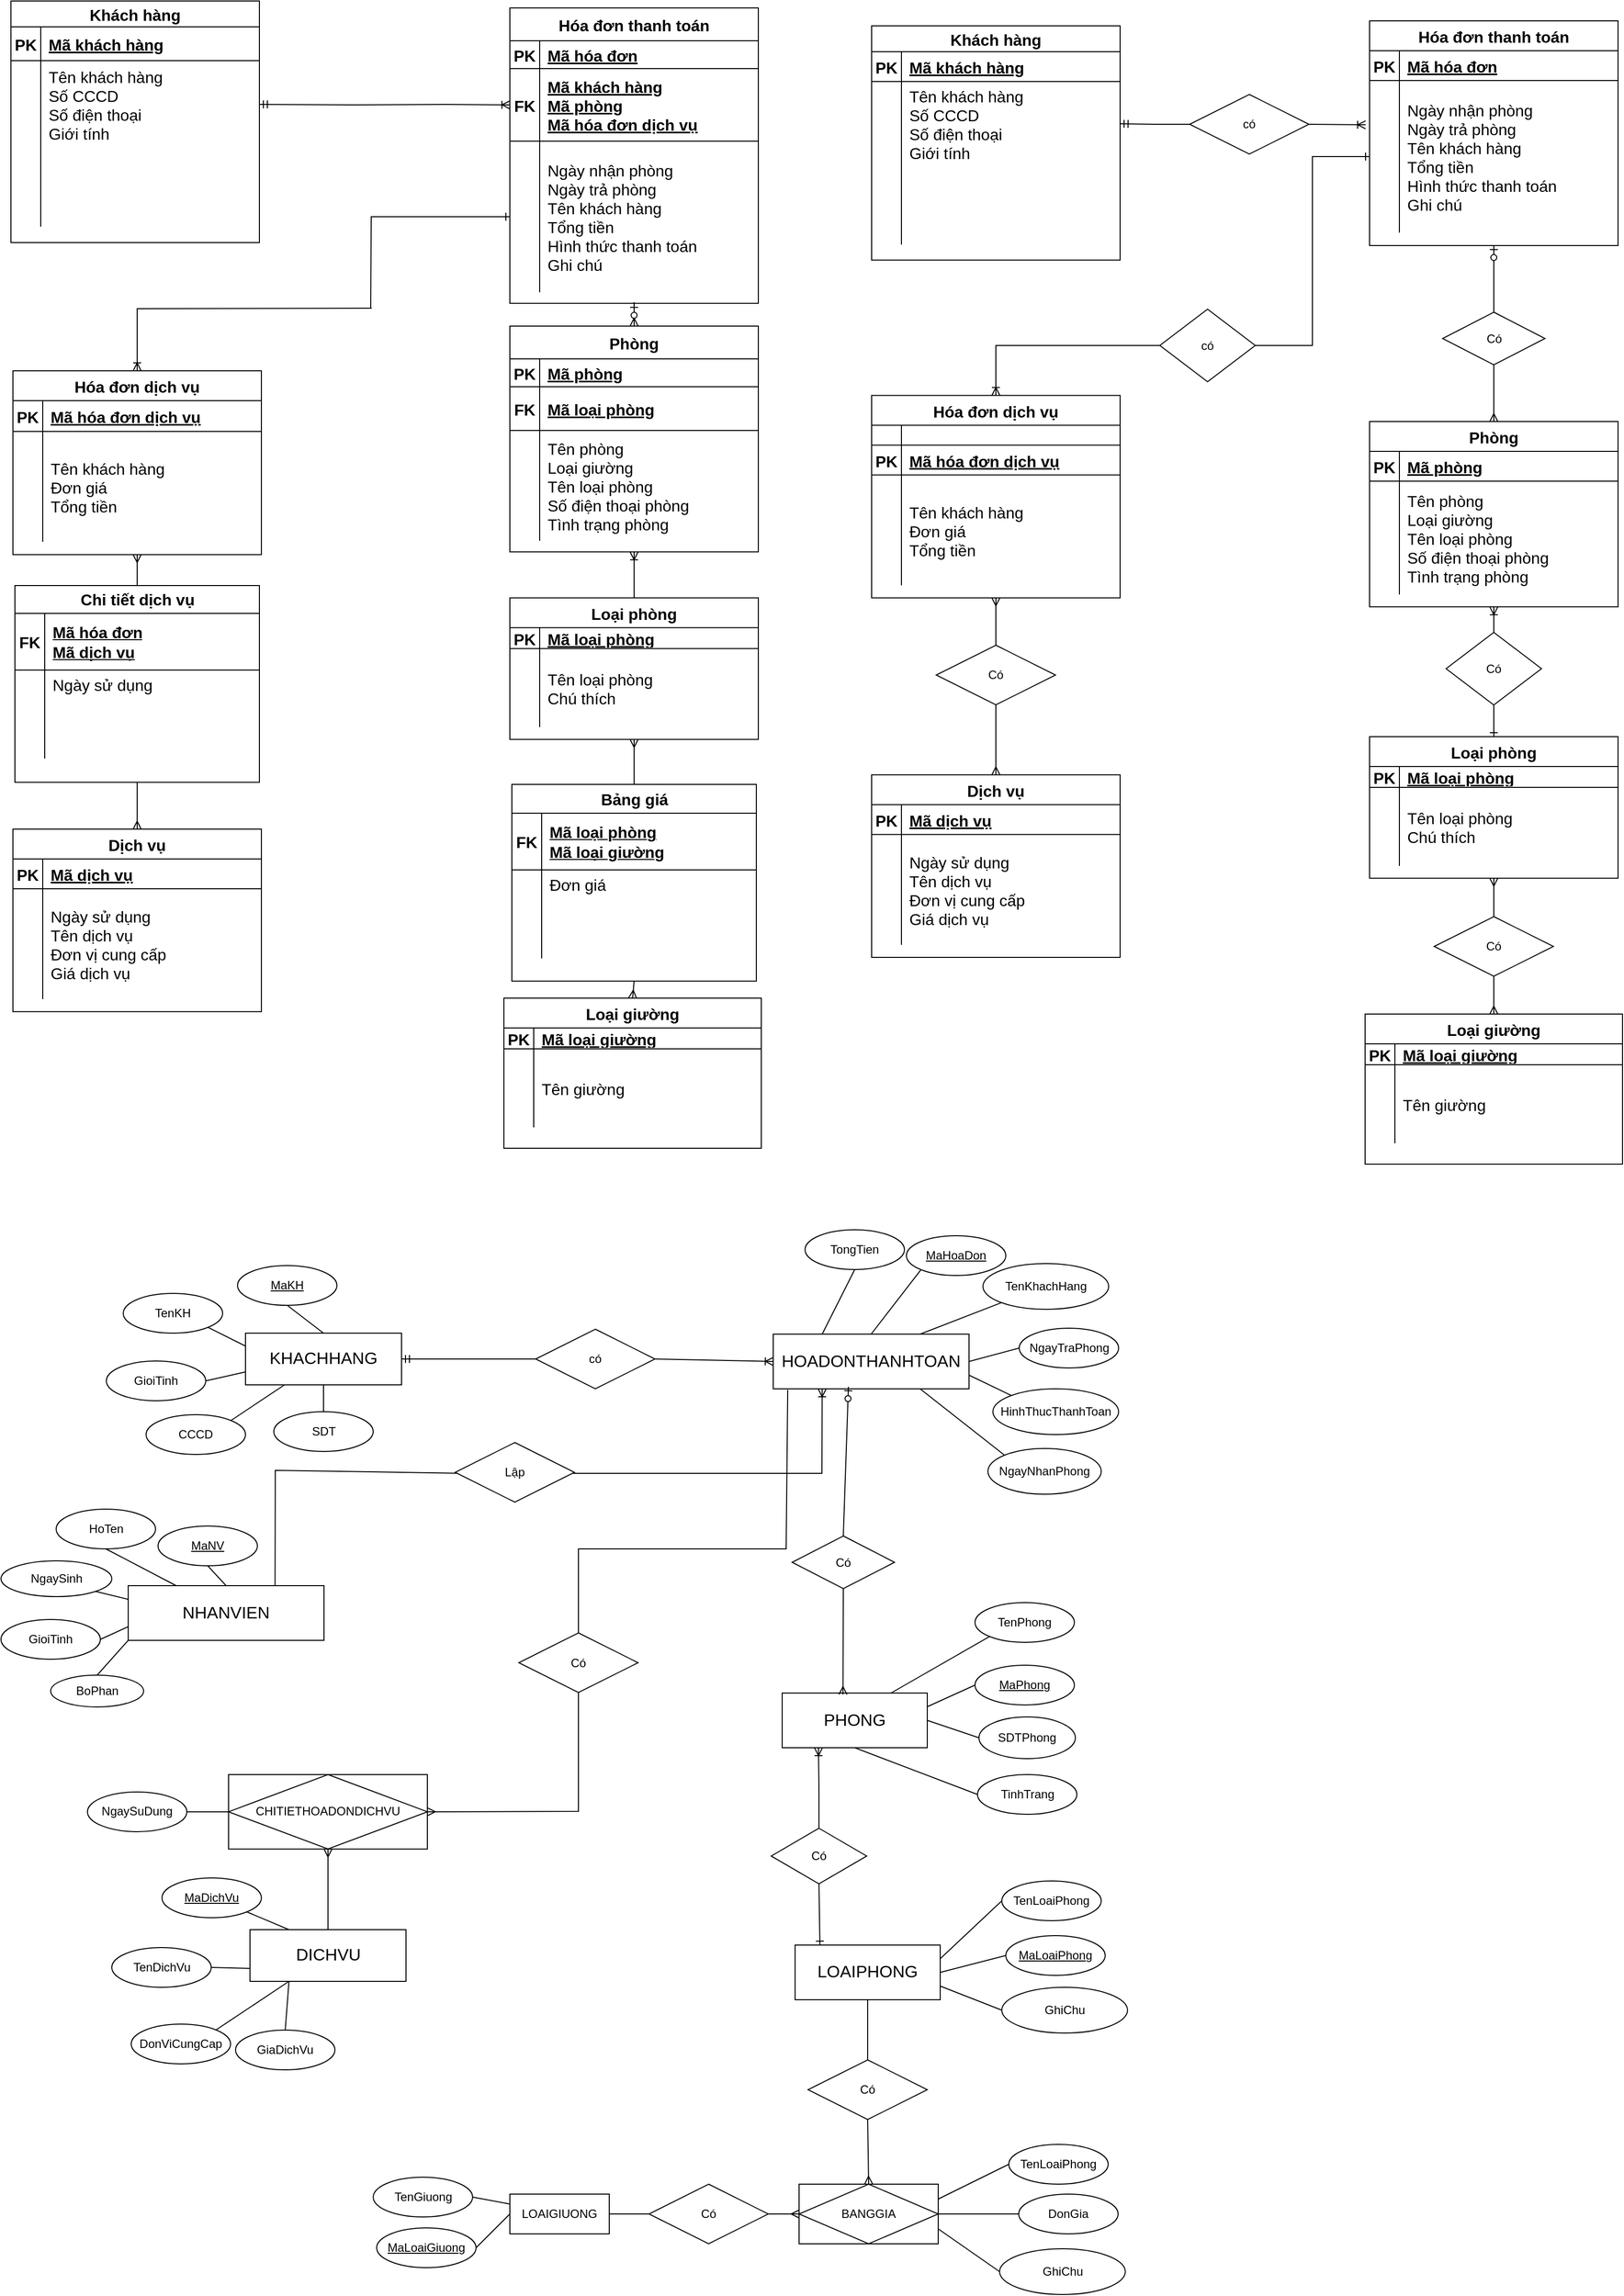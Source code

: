 <mxfile version="24.3.1" type="github">
  <diagram id="R2lEEEUBdFMjLlhIrx00" name="Page-1">
    <mxGraphModel dx="2996" dy="910" grid="0" gridSize="10" guides="1" tooltips="1" connect="1" arrows="1" fold="1" page="1" pageScale="1" pageWidth="850" pageHeight="1100" math="0" shadow="0" extFonts="Permanent Marker^https://fonts.googleapis.com/css?family=Permanent+Marker">
      <root>
        <mxCell id="0" />
        <mxCell id="1" parent="0" />
        <mxCell id="C-vyLk0tnHw3VtMMgP7b-23" value="Khách hàng" style="shape=table;startSize=26;container=1;collapsible=1;childLayout=tableLayout;fixedRows=1;rowLines=0;fontStyle=1;align=center;resizeLast=1;fontSize=16;" parent="1" vertex="1">
          <mxGeometry x="71" y="88" width="250" height="235.625" as="geometry" />
        </mxCell>
        <mxCell id="C-vyLk0tnHw3VtMMgP7b-24" value="" style="shape=partialRectangle;collapsible=0;dropTarget=0;pointerEvents=0;fillColor=none;points=[[0,0.5],[1,0.5]];portConstraint=eastwest;top=0;left=0;right=0;bottom=1;fontSize=16;" parent="C-vyLk0tnHw3VtMMgP7b-23" vertex="1">
          <mxGeometry y="26" width="250" height="30" as="geometry" />
        </mxCell>
        <mxCell id="C-vyLk0tnHw3VtMMgP7b-25" value="PK" style="shape=partialRectangle;overflow=hidden;connectable=0;fillColor=none;top=0;left=0;bottom=0;right=0;fontStyle=1;fontSize=16;" parent="C-vyLk0tnHw3VtMMgP7b-24" vertex="1">
          <mxGeometry width="30" height="30" as="geometry">
            <mxRectangle width="30" height="30" as="alternateBounds" />
          </mxGeometry>
        </mxCell>
        <mxCell id="C-vyLk0tnHw3VtMMgP7b-26" value="Mã khách hàng" style="shape=partialRectangle;overflow=hidden;connectable=0;fillColor=none;top=0;left=0;bottom=0;right=0;align=left;spacingLeft=6;fontStyle=5;fontSize=16;" parent="C-vyLk0tnHw3VtMMgP7b-24" vertex="1">
          <mxGeometry x="30" width="220" height="30" as="geometry">
            <mxRectangle width="220" height="30" as="alternateBounds" />
          </mxGeometry>
        </mxCell>
        <mxCell id="C-vyLk0tnHw3VtMMgP7b-27" value="" style="shape=partialRectangle;collapsible=0;dropTarget=0;pointerEvents=0;fillColor=none;points=[[0,0.5],[1,0.5]];portConstraint=eastwest;top=0;left=0;right=0;bottom=0;fontSize=16;" parent="C-vyLk0tnHw3VtMMgP7b-23" vertex="1">
          <mxGeometry y="56" width="250" height="85" as="geometry" />
        </mxCell>
        <mxCell id="C-vyLk0tnHw3VtMMgP7b-28" value="" style="shape=partialRectangle;overflow=hidden;connectable=0;fillColor=none;top=0;left=0;bottom=0;right=0;fontSize=16;" parent="C-vyLk0tnHw3VtMMgP7b-27" vertex="1">
          <mxGeometry width="30" height="85" as="geometry">
            <mxRectangle width="30" height="85" as="alternateBounds" />
          </mxGeometry>
        </mxCell>
        <mxCell id="C-vyLk0tnHw3VtMMgP7b-29" value="Tên khách hàng&#xa;Số CCCD&#xa;Số điện thoại&#xa;Giới tính" style="shape=partialRectangle;overflow=hidden;connectable=0;fillColor=none;top=0;left=0;bottom=0;right=0;align=left;spacingLeft=6;fontSize=16;" parent="C-vyLk0tnHw3VtMMgP7b-27" vertex="1">
          <mxGeometry x="30" width="220" height="85" as="geometry">
            <mxRectangle width="220" height="85" as="alternateBounds" />
          </mxGeometry>
        </mxCell>
        <mxCell id="dr3VKB_Wm1qcDhbBMzNp-36" value="" style="shape=partialRectangle;collapsible=0;dropTarget=0;pointerEvents=0;fillColor=none;points=[[0,0.5],[1,0.5]];portConstraint=eastwest;top=0;left=0;right=0;bottom=0;fontSize=16;" parent="C-vyLk0tnHw3VtMMgP7b-23" vertex="1">
          <mxGeometry y="141" width="250" height="79" as="geometry" />
        </mxCell>
        <mxCell id="dr3VKB_Wm1qcDhbBMzNp-37" value="" style="shape=partialRectangle;overflow=hidden;connectable=0;fillColor=none;top=0;left=0;bottom=0;right=0;fontSize=16;" parent="dr3VKB_Wm1qcDhbBMzNp-36" vertex="1">
          <mxGeometry width="30" height="79" as="geometry">
            <mxRectangle width="30" height="79" as="alternateBounds" />
          </mxGeometry>
        </mxCell>
        <mxCell id="dr3VKB_Wm1qcDhbBMzNp-38" value="" style="shape=partialRectangle;overflow=hidden;connectable=0;fillColor=none;top=0;left=0;bottom=0;right=0;align=left;spacingLeft=6;fontSize=16;" parent="dr3VKB_Wm1qcDhbBMzNp-36" vertex="1">
          <mxGeometry x="30" width="220" height="79" as="geometry">
            <mxRectangle width="220" height="79" as="alternateBounds" />
          </mxGeometry>
        </mxCell>
        <mxCell id="dr3VKB_Wm1qcDhbBMzNp-1" value="Loại phòng" style="shape=table;startSize=30;container=1;collapsible=1;childLayout=tableLayout;fixedRows=1;rowLines=0;fontStyle=1;align=center;resizeLast=1;fontSize=16;" parent="1" vertex="1">
          <mxGeometry x="572" y="803" width="250" height="142.375" as="geometry" />
        </mxCell>
        <mxCell id="dr3VKB_Wm1qcDhbBMzNp-2" value="" style="shape=partialRectangle;collapsible=0;dropTarget=0;pointerEvents=0;fillColor=none;points=[[0,0.5],[1,0.5]];portConstraint=eastwest;top=0;left=0;right=0;bottom=1;fontSize=16;" parent="dr3VKB_Wm1qcDhbBMzNp-1" vertex="1">
          <mxGeometry y="30" width="250" height="21" as="geometry" />
        </mxCell>
        <mxCell id="dr3VKB_Wm1qcDhbBMzNp-3" value="PK" style="shape=partialRectangle;overflow=hidden;connectable=0;fillColor=none;top=0;left=0;bottom=0;right=0;fontStyle=1;fontSize=16;" parent="dr3VKB_Wm1qcDhbBMzNp-2" vertex="1">
          <mxGeometry width="30" height="21" as="geometry">
            <mxRectangle width="30" height="21" as="alternateBounds" />
          </mxGeometry>
        </mxCell>
        <mxCell id="dr3VKB_Wm1qcDhbBMzNp-4" value="Mã loại phòng" style="shape=partialRectangle;overflow=hidden;connectable=0;fillColor=none;top=0;left=0;bottom=0;right=0;align=left;spacingLeft=6;fontStyle=5;fontSize=16;" parent="dr3VKB_Wm1qcDhbBMzNp-2" vertex="1">
          <mxGeometry x="30" width="220" height="21" as="geometry">
            <mxRectangle width="220" height="21" as="alternateBounds" />
          </mxGeometry>
        </mxCell>
        <mxCell id="dr3VKB_Wm1qcDhbBMzNp-5" value="" style="shape=partialRectangle;collapsible=0;dropTarget=0;pointerEvents=0;fillColor=none;points=[[0,0.5],[1,0.5]];portConstraint=eastwest;top=0;left=0;right=0;bottom=0;fontSize=16;" parent="dr3VKB_Wm1qcDhbBMzNp-1" vertex="1">
          <mxGeometry y="51" width="250" height="79" as="geometry" />
        </mxCell>
        <mxCell id="dr3VKB_Wm1qcDhbBMzNp-6" value="" style="shape=partialRectangle;overflow=hidden;connectable=0;fillColor=none;top=0;left=0;bottom=0;right=0;fontSize=16;" parent="dr3VKB_Wm1qcDhbBMzNp-5" vertex="1">
          <mxGeometry width="30" height="79" as="geometry">
            <mxRectangle width="30" height="79" as="alternateBounds" />
          </mxGeometry>
        </mxCell>
        <mxCell id="dr3VKB_Wm1qcDhbBMzNp-7" value="Tên loại phòng&#xa;Chú thích" style="shape=partialRectangle;overflow=hidden;connectable=0;fillColor=none;top=0;left=0;bottom=0;right=0;align=left;spacingLeft=6;fontSize=16;" parent="dr3VKB_Wm1qcDhbBMzNp-5" vertex="1">
          <mxGeometry x="30" width="220" height="79" as="geometry">
            <mxRectangle width="220" height="79" as="alternateBounds" />
          </mxGeometry>
        </mxCell>
        <mxCell id="dr3VKB_Wm1qcDhbBMzNp-8" value="Phòng" style="shape=table;startSize=30;container=1;collapsible=1;childLayout=tableLayout;fixedRows=1;rowLines=0;fontStyle=1;align=center;resizeLast=1;fontSize=16;" parent="1" vertex="1">
          <mxGeometry x="572" y="486" width="250" height="186.437" as="geometry" />
        </mxCell>
        <mxCell id="dr3VKB_Wm1qcDhbBMzNp-9" value="" style="shape=partialRectangle;collapsible=0;dropTarget=0;pointerEvents=0;fillColor=none;points=[[0,0.5],[1,0.5]];portConstraint=eastwest;top=0;left=0;right=0;bottom=1;fontSize=16;" parent="dr3VKB_Wm1qcDhbBMzNp-8" vertex="1">
          <mxGeometry y="30" width="250" height="30" as="geometry" />
        </mxCell>
        <mxCell id="dr3VKB_Wm1qcDhbBMzNp-10" value="PK" style="shape=partialRectangle;overflow=hidden;connectable=0;fillColor=none;top=0;left=0;bottom=0;right=0;fontStyle=1;fontSize=16;" parent="dr3VKB_Wm1qcDhbBMzNp-9" vertex="1">
          <mxGeometry width="30" height="30" as="geometry">
            <mxRectangle width="30" height="30" as="alternateBounds" />
          </mxGeometry>
        </mxCell>
        <mxCell id="dr3VKB_Wm1qcDhbBMzNp-11" value="Mã phòng" style="shape=partialRectangle;overflow=hidden;connectable=0;fillColor=none;top=0;left=0;bottom=0;right=0;align=left;spacingLeft=6;fontStyle=5;fontSize=16;" parent="dr3VKB_Wm1qcDhbBMzNp-9" vertex="1">
          <mxGeometry x="30" width="220" height="30" as="geometry">
            <mxRectangle width="220" height="30" as="alternateBounds" />
          </mxGeometry>
        </mxCell>
        <mxCell id="dr3VKB_Wm1qcDhbBMzNp-12" value="" style="shape=partialRectangle;collapsible=0;dropTarget=0;pointerEvents=0;fillColor=none;points=[[0,0.5],[1,0.5]];portConstraint=eastwest;top=0;left=0;right=0;bottom=0;fontSize=16;" parent="dr3VKB_Wm1qcDhbBMzNp-8" vertex="1">
          <mxGeometry y="60" width="250" height="114" as="geometry" />
        </mxCell>
        <mxCell id="dr3VKB_Wm1qcDhbBMzNp-13" value="" style="shape=partialRectangle;overflow=hidden;connectable=0;fillColor=none;top=0;left=0;bottom=0;right=0;fontSize=16;" parent="dr3VKB_Wm1qcDhbBMzNp-12" vertex="1">
          <mxGeometry width="30" height="114" as="geometry">
            <mxRectangle width="30" height="114" as="alternateBounds" />
          </mxGeometry>
        </mxCell>
        <mxCell id="dr3VKB_Wm1qcDhbBMzNp-14" value="Tên phòng&#xa;Loại giường&#xa;Tên loại phòng&#xa;Số điện thoại phòng&#xa;Tình trạng phòng" style="shape=partialRectangle;overflow=hidden;connectable=0;fillColor=none;top=0;left=0;bottom=0;right=0;align=left;spacingLeft=6;fontSize=16;" parent="dr3VKB_Wm1qcDhbBMzNp-12" vertex="1">
          <mxGeometry x="30" width="220" height="114" as="geometry">
            <mxRectangle width="220" height="114" as="alternateBounds" />
          </mxGeometry>
        </mxCell>
        <mxCell id="dr3VKB_Wm1qcDhbBMzNp-15" value="Dịch vụ" style="shape=table;startSize=30;container=1;collapsible=1;childLayout=tableLayout;fixedRows=1;rowLines=0;fontStyle=1;align=center;resizeLast=1;fontSize=16;" parent="1" vertex="1">
          <mxGeometry x="71" y="841.37" width="250" height="183.625" as="geometry" />
        </mxCell>
        <mxCell id="dr3VKB_Wm1qcDhbBMzNp-16" value="" style="shape=partialRectangle;collapsible=0;dropTarget=0;pointerEvents=0;fillColor=none;points=[[0,0.5],[1,0.5]];portConstraint=eastwest;top=0;left=0;right=0;bottom=1;fontSize=16;" parent="dr3VKB_Wm1qcDhbBMzNp-15" vertex="1">
          <mxGeometry y="30" width="250" height="30" as="geometry" />
        </mxCell>
        <mxCell id="dr3VKB_Wm1qcDhbBMzNp-17" value="PK" style="shape=partialRectangle;overflow=hidden;connectable=0;fillColor=none;top=0;left=0;bottom=0;right=0;fontStyle=1;fontSize=16;" parent="dr3VKB_Wm1qcDhbBMzNp-16" vertex="1">
          <mxGeometry width="30" height="30" as="geometry">
            <mxRectangle width="30" height="30" as="alternateBounds" />
          </mxGeometry>
        </mxCell>
        <mxCell id="dr3VKB_Wm1qcDhbBMzNp-18" value="Mã dịch vụ" style="shape=partialRectangle;overflow=hidden;connectable=0;fillColor=none;top=0;left=0;bottom=0;right=0;align=left;spacingLeft=6;fontStyle=5;fontSize=16;" parent="dr3VKB_Wm1qcDhbBMzNp-16" vertex="1">
          <mxGeometry x="30" width="220" height="30" as="geometry">
            <mxRectangle width="220" height="30" as="alternateBounds" />
          </mxGeometry>
        </mxCell>
        <mxCell id="dr3VKB_Wm1qcDhbBMzNp-19" value="" style="shape=partialRectangle;collapsible=0;dropTarget=0;pointerEvents=0;fillColor=none;points=[[0,0.5],[1,0.5]];portConstraint=eastwest;top=0;left=0;right=0;bottom=0;fontSize=16;" parent="dr3VKB_Wm1qcDhbBMzNp-15" vertex="1">
          <mxGeometry y="60" width="250" height="111" as="geometry" />
        </mxCell>
        <mxCell id="dr3VKB_Wm1qcDhbBMzNp-20" value="" style="shape=partialRectangle;overflow=hidden;connectable=0;fillColor=none;top=0;left=0;bottom=0;right=0;fontSize=16;" parent="dr3VKB_Wm1qcDhbBMzNp-19" vertex="1">
          <mxGeometry width="30" height="111" as="geometry">
            <mxRectangle width="30" height="111" as="alternateBounds" />
          </mxGeometry>
        </mxCell>
        <mxCell id="dr3VKB_Wm1qcDhbBMzNp-21" value="Ngày sử dụng&#xa;Tên dịch vụ&#xa;Đơn vị cung cấp&#xa;Giá dịch vụ" style="shape=partialRectangle;overflow=hidden;connectable=0;fillColor=none;top=0;left=0;bottom=0;right=0;align=left;spacingLeft=6;fontSize=16;" parent="dr3VKB_Wm1qcDhbBMzNp-19" vertex="1">
          <mxGeometry x="30" width="220" height="111" as="geometry">
            <mxRectangle width="220" height="111" as="alternateBounds" />
          </mxGeometry>
        </mxCell>
        <mxCell id="dr3VKB_Wm1qcDhbBMzNp-29" value="Hóa đơn thanh toán" style="shape=table;startSize=30;container=1;collapsible=1;childLayout=tableLayout;fixedRows=1;rowLines=0;fontStyle=1;align=center;resizeLast=1;fontSize=16;" parent="1" vertex="1">
          <mxGeometry x="572" y="83" width="250" height="226.062" as="geometry" />
        </mxCell>
        <mxCell id="dr3VKB_Wm1qcDhbBMzNp-30" value="" style="shape=partialRectangle;collapsible=0;dropTarget=0;pointerEvents=0;fillColor=none;points=[[0,0.5],[1,0.5]];portConstraint=eastwest;top=0;left=0;right=0;bottom=1;fontSize=16;" parent="dr3VKB_Wm1qcDhbBMzNp-29" vertex="1">
          <mxGeometry y="30" width="250" height="30" as="geometry" />
        </mxCell>
        <mxCell id="dr3VKB_Wm1qcDhbBMzNp-31" value="PK" style="shape=partialRectangle;overflow=hidden;connectable=0;fillColor=none;top=0;left=0;bottom=0;right=0;fontStyle=1;fontSize=16;" parent="dr3VKB_Wm1qcDhbBMzNp-30" vertex="1">
          <mxGeometry width="30" height="30" as="geometry">
            <mxRectangle width="30" height="30" as="alternateBounds" />
          </mxGeometry>
        </mxCell>
        <mxCell id="dr3VKB_Wm1qcDhbBMzNp-32" value="Mã hóa đơn" style="shape=partialRectangle;overflow=hidden;connectable=0;fillColor=none;top=0;left=0;bottom=0;right=0;align=left;spacingLeft=6;fontStyle=5;fontSize=16;" parent="dr3VKB_Wm1qcDhbBMzNp-30" vertex="1">
          <mxGeometry x="30" width="220" height="30" as="geometry">
            <mxRectangle width="220" height="30" as="alternateBounds" />
          </mxGeometry>
        </mxCell>
        <mxCell id="dr3VKB_Wm1qcDhbBMzNp-33" value="" style="shape=partialRectangle;collapsible=0;dropTarget=0;pointerEvents=0;fillColor=none;points=[[0,0.5],[1,0.5]];portConstraint=eastwest;top=0;left=0;right=0;bottom=0;fontSize=16;" parent="dr3VKB_Wm1qcDhbBMzNp-29" vertex="1">
          <mxGeometry y="60" width="250" height="153" as="geometry" />
        </mxCell>
        <mxCell id="dr3VKB_Wm1qcDhbBMzNp-34" value="" style="shape=partialRectangle;overflow=hidden;connectable=0;fillColor=none;top=0;left=0;bottom=0;right=0;fontSize=16;" parent="dr3VKB_Wm1qcDhbBMzNp-33" vertex="1">
          <mxGeometry width="30" height="153" as="geometry">
            <mxRectangle width="30" height="153" as="alternateBounds" />
          </mxGeometry>
        </mxCell>
        <mxCell id="dr3VKB_Wm1qcDhbBMzNp-35" value="Ngày nhận phòng&#xa;Ngày trả phòng&#xa;Tên khách hàng&#xa;Tổng tiền&#xa;Hình thức thanh toán&#xa;Ghi chú" style="shape=partialRectangle;overflow=hidden;connectable=0;fillColor=none;top=0;left=0;bottom=0;right=0;align=left;spacingLeft=6;fontSize=16;" parent="dr3VKB_Wm1qcDhbBMzNp-33" vertex="1">
          <mxGeometry x="30" width="220" height="153" as="geometry">
            <mxRectangle width="220" height="153" as="alternateBounds" />
          </mxGeometry>
        </mxCell>
        <mxCell id="dr3VKB_Wm1qcDhbBMzNp-48" value="Có" style="shape=rhombus;perimeter=rhombusPerimeter;whiteSpace=wrap;html=1;align=center;" parent="1" vertex="1">
          <mxGeometry x="649" y="698.09" width="96" height="73" as="geometry" />
        </mxCell>
        <mxCell id="dr3VKB_Wm1qcDhbBMzNp-53" value="" style="edgeStyle=orthogonalEdgeStyle;fontSize=12;html=1;endArrow=ERoneToMany;rounded=0;entryX=0.5;entryY=1;entryDx=0;entryDy=0;exitX=0.5;exitY=0;exitDx=0;exitDy=0;" parent="1" source="dr3VKB_Wm1qcDhbBMzNp-48" target="dr3VKB_Wm1qcDhbBMzNp-8" edge="1">
          <mxGeometry width="100" height="100" relative="1" as="geometry">
            <mxPoint x="630" y="511" as="sourcePoint" />
            <mxPoint x="730" y="411" as="targetPoint" />
          </mxGeometry>
        </mxCell>
        <mxCell id="dr3VKB_Wm1qcDhbBMzNp-54" value="" style="fontSize=12;html=1;endArrow=ERone;endFill=1;rounded=0;exitX=0.5;exitY=1;exitDx=0;exitDy=0;entryX=0.5;entryY=0;entryDx=0;entryDy=0;" parent="1" source="dr3VKB_Wm1qcDhbBMzNp-48" target="dr3VKB_Wm1qcDhbBMzNp-1" edge="1">
          <mxGeometry width="100" height="100" relative="1" as="geometry">
            <mxPoint x="630" y="511" as="sourcePoint" />
            <mxPoint x="687" y="452" as="targetPoint" />
          </mxGeometry>
        </mxCell>
        <mxCell id="dr3VKB_Wm1qcDhbBMzNp-55" value="" style="fontSize=12;html=1;endArrow=ERoneToMany;rounded=0;exitX=1;exitY=0.5;exitDx=0;exitDy=0;entryX=0.5;entryY=0;entryDx=0;entryDy=0;edgeStyle=orthogonalEdgeStyle;" parent="1" source="dr3VKB_Wm1qcDhbBMzNp-56" target="dr3VKB_Wm1qcDhbBMzNp-22" edge="1">
          <mxGeometry width="100" height="100" relative="1" as="geometry">
            <mxPoint x="335" y="612" as="sourcePoint" />
            <mxPoint x="392" y="475" as="targetPoint" />
          </mxGeometry>
        </mxCell>
        <mxCell id="dr3VKB_Wm1qcDhbBMzNp-56" value="có" style="shape=rhombus;perimeter=rhombusPerimeter;whiteSpace=wrap;html=1;align=center;direction=west;" parent="1" vertex="1">
          <mxGeometry x="361" y="373" width="96" height="73" as="geometry" />
        </mxCell>
        <mxCell id="dr3VKB_Wm1qcDhbBMzNp-57" value="" style="fontSize=12;html=1;endArrow=ERone;endFill=1;rounded=0;exitX=0;exitY=0.5;exitDx=0;exitDy=0;entryX=0;entryY=0.5;entryDx=0;entryDy=0;edgeStyle=orthogonalEdgeStyle;" parent="1" source="dr3VKB_Wm1qcDhbBMzNp-56" target="dr3VKB_Wm1qcDhbBMzNp-33" edge="1">
          <mxGeometry width="100" height="100" relative="1" as="geometry">
            <mxPoint x="335" y="612" as="sourcePoint" />
            <mxPoint x="227" y="336" as="targetPoint" />
          </mxGeometry>
        </mxCell>
        <mxCell id="dr3VKB_Wm1qcDhbBMzNp-60" value="Có" style="shape=rhombus;perimeter=rhombusPerimeter;whiteSpace=wrap;html=1;align=center;" parent="1" vertex="1">
          <mxGeometry x="136" y="711" width="120" height="60" as="geometry" />
        </mxCell>
        <mxCell id="dr3VKB_Wm1qcDhbBMzNp-61" value="có" style="shape=rhombus;perimeter=rhombusPerimeter;whiteSpace=wrap;html=1;align=center;" parent="1" vertex="1">
          <mxGeometry x="391" y="157" width="120" height="60" as="geometry" />
        </mxCell>
        <mxCell id="qkFHp0qkgSx2-_c7k-AS-101" value="" style="fontSize=12;html=1;endArrow=ERoneToMany;rounded=0;exitX=1;exitY=0.5;exitDx=0;exitDy=0;entryX=-0.016;entryY=0.291;entryDx=0;entryDy=0;entryPerimeter=0;" parent="1" source="dr3VKB_Wm1qcDhbBMzNp-61" target="dr3VKB_Wm1qcDhbBMzNp-33" edge="1">
          <mxGeometry width="100" height="100" relative="1" as="geometry">
            <mxPoint x="204" y="455" as="sourcePoint" />
            <mxPoint x="204" y="496" as="targetPoint" />
          </mxGeometry>
        </mxCell>
        <mxCell id="qkFHp0qkgSx2-_c7k-AS-104" value="" style="edgeStyle=orthogonalEdgeStyle;fontSize=12;html=1;endArrow=ERmandOne;rounded=0;entryX=1;entryY=0.5;entryDx=0;entryDy=0;exitX=0;exitY=0.5;exitDx=0;exitDy=0;" parent="1" source="dr3VKB_Wm1qcDhbBMzNp-61" target="C-vyLk0tnHw3VtMMgP7b-27" edge="1">
          <mxGeometry width="100" height="100" relative="1" as="geometry">
            <mxPoint x="437" y="434" as="sourcePoint" />
            <mxPoint x="441" y="244" as="targetPoint" />
          </mxGeometry>
        </mxCell>
        <mxCell id="qkFHp0qkgSx2-_c7k-AS-107" value="Có" style="shape=rhombus;perimeter=rhombusPerimeter;whiteSpace=wrap;html=1;align=center;" parent="1" vertex="1">
          <mxGeometry x="645.5" y="376" width="103" height="53" as="geometry" />
        </mxCell>
        <mxCell id="qkFHp0qkgSx2-_c7k-AS-110" value="" style="fontSize=12;html=1;endArrow=ERmany;rounded=0;exitX=0.5;exitY=1;exitDx=0;exitDy=0;entryX=0.5;entryY=0;entryDx=0;entryDy=0;" parent="1" source="qkFHp0qkgSx2-_c7k-AS-107" target="dr3VKB_Wm1qcDhbBMzNp-8" edge="1">
          <mxGeometry width="100" height="100" relative="1" as="geometry">
            <mxPoint x="437" y="438" as="sourcePoint" />
            <mxPoint x="537" y="338" as="targetPoint" />
          </mxGeometry>
        </mxCell>
        <mxCell id="qkFHp0qkgSx2-_c7k-AS-111" value="" style="fontSize=12;html=1;endArrow=ERzeroToOne;endFill=1;rounded=0;exitX=0.5;exitY=0;exitDx=0;exitDy=0;entryX=0.5;entryY=1;entryDx=0;entryDy=0;" parent="1" source="qkFHp0qkgSx2-_c7k-AS-107" target="dr3VKB_Wm1qcDhbBMzNp-29" edge="1">
          <mxGeometry width="100" height="100" relative="1" as="geometry">
            <mxPoint x="437" y="438" as="sourcePoint" />
            <mxPoint x="537" y="338" as="targetPoint" />
          </mxGeometry>
        </mxCell>
        <mxCell id="dr3VKB_Wm1qcDhbBMzNp-22" value="Hóa đơn dịch vụ" style="shape=table;startSize=30;container=1;collapsible=1;childLayout=tableLayout;fixedRows=1;rowLines=0;fontStyle=1;align=center;resizeLast=1;fontSize=16;" parent="1" vertex="1">
          <mxGeometry x="71" y="459.78" width="250" height="203.625" as="geometry" />
        </mxCell>
        <mxCell id="dr3VKB_Wm1qcDhbBMzNp-23" value="" style="shape=partialRectangle;collapsible=0;dropTarget=0;pointerEvents=0;fillColor=none;points=[[0,0.5],[1,0.5]];portConstraint=eastwest;top=0;left=0;right=0;bottom=1;fontSize=16;" parent="dr3VKB_Wm1qcDhbBMzNp-22" vertex="1">
          <mxGeometry y="30" width="250" height="20" as="geometry" />
        </mxCell>
        <mxCell id="dr3VKB_Wm1qcDhbBMzNp-24" value="" style="shape=partialRectangle;overflow=hidden;connectable=0;fillColor=none;top=0;left=0;bottom=0;right=0;fontStyle=1;fontSize=16;" parent="dr3VKB_Wm1qcDhbBMzNp-23" vertex="1">
          <mxGeometry width="30" height="20" as="geometry">
            <mxRectangle width="30" height="20" as="alternateBounds" />
          </mxGeometry>
        </mxCell>
        <mxCell id="dr3VKB_Wm1qcDhbBMzNp-25" value="" style="shape=partialRectangle;overflow=hidden;connectable=0;fillColor=none;top=0;left=0;bottom=0;right=0;align=left;spacingLeft=6;fontStyle=5;fontSize=16;" parent="dr3VKB_Wm1qcDhbBMzNp-23" vertex="1">
          <mxGeometry x="30" width="220" height="20" as="geometry">
            <mxRectangle width="220" height="20" as="alternateBounds" />
          </mxGeometry>
        </mxCell>
        <mxCell id="dr3VKB_Wm1qcDhbBMzNp-82" value="" style="shape=partialRectangle;collapsible=0;dropTarget=0;pointerEvents=0;fillColor=none;points=[[0,0.5],[1,0.5]];portConstraint=eastwest;top=0;left=0;right=0;bottom=1;fontSize=16;" parent="dr3VKB_Wm1qcDhbBMzNp-22" vertex="1">
          <mxGeometry y="50" width="250" height="30" as="geometry" />
        </mxCell>
        <mxCell id="dr3VKB_Wm1qcDhbBMzNp-83" value="PK" style="shape=partialRectangle;overflow=hidden;connectable=0;fillColor=none;top=0;left=0;bottom=0;right=0;fontStyle=1;fontSize=16;" parent="dr3VKB_Wm1qcDhbBMzNp-82" vertex="1">
          <mxGeometry width="30" height="30" as="geometry">
            <mxRectangle width="30" height="30" as="alternateBounds" />
          </mxGeometry>
        </mxCell>
        <mxCell id="dr3VKB_Wm1qcDhbBMzNp-84" value="Mã hóa đơn dịch vụ" style="shape=partialRectangle;overflow=hidden;connectable=0;fillColor=none;top=0;left=0;bottom=0;right=0;align=left;spacingLeft=6;fontStyle=5;fontSize=16;" parent="dr3VKB_Wm1qcDhbBMzNp-82" vertex="1">
          <mxGeometry x="30" width="220" height="30" as="geometry">
            <mxRectangle width="220" height="30" as="alternateBounds" />
          </mxGeometry>
        </mxCell>
        <mxCell id="dr3VKB_Wm1qcDhbBMzNp-26" value="" style="shape=partialRectangle;collapsible=0;dropTarget=0;pointerEvents=0;fillColor=none;points=[[0,0.5],[1,0.5]];portConstraint=eastwest;top=0;left=0;right=0;bottom=0;fontSize=16;" parent="dr3VKB_Wm1qcDhbBMzNp-22" vertex="1">
          <mxGeometry y="80" width="250" height="111" as="geometry" />
        </mxCell>
        <mxCell id="dr3VKB_Wm1qcDhbBMzNp-27" value="" style="shape=partialRectangle;overflow=hidden;connectable=0;fillColor=none;top=0;left=0;bottom=0;right=0;fontSize=16;" parent="dr3VKB_Wm1qcDhbBMzNp-26" vertex="1">
          <mxGeometry width="30" height="111" as="geometry">
            <mxRectangle width="30" height="111" as="alternateBounds" />
          </mxGeometry>
        </mxCell>
        <mxCell id="dr3VKB_Wm1qcDhbBMzNp-28" value="Tên khách hàng&#xa;Đơn giá&#xa;Tổng tiền" style="shape=partialRectangle;overflow=hidden;connectable=0;fillColor=none;top=0;left=0;bottom=0;right=0;align=left;spacingLeft=6;fontSize=16;" parent="dr3VKB_Wm1qcDhbBMzNp-26" vertex="1">
          <mxGeometry x="30" width="220" height="111" as="geometry">
            <mxRectangle width="220" height="111" as="alternateBounds" />
          </mxGeometry>
        </mxCell>
        <mxCell id="qkFHp0qkgSx2-_c7k-AS-116" value="" style="fontSize=12;html=1;endArrow=ERmany;rounded=0;exitX=0.5;exitY=1;exitDx=0;exitDy=0;entryX=0.5;entryY=0;entryDx=0;entryDy=0;" parent="1" source="dr3VKB_Wm1qcDhbBMzNp-60" target="dr3VKB_Wm1qcDhbBMzNp-15" edge="1">
          <mxGeometry width="100" height="100" relative="1" as="geometry">
            <mxPoint x="220" y="804.0" as="sourcePoint" />
            <mxPoint x="563" y="722" as="targetPoint" />
          </mxGeometry>
        </mxCell>
        <mxCell id="qkFHp0qkgSx2-_c7k-AS-117" value="" style="fontSize=12;html=1;endArrow=ERmany;rounded=0;exitX=0.5;exitY=0;exitDx=0;exitDy=0;entryX=0.5;entryY=1;entryDx=0;entryDy=0;" parent="1" source="dr3VKB_Wm1qcDhbBMzNp-60" target="dr3VKB_Wm1qcDhbBMzNp-22" edge="1">
          <mxGeometry width="100" height="100" relative="1" as="geometry">
            <mxPoint x="204" y="781" as="sourcePoint" />
            <mxPoint x="204" y="847" as="targetPoint" />
          </mxGeometry>
        </mxCell>
        <mxCell id="qkFHp0qkgSx2-_c7k-AS-118" value="Khách hàng" style="shape=table;startSize=26;container=1;collapsible=1;childLayout=tableLayout;fixedRows=1;rowLines=0;fontStyle=1;align=center;resizeLast=1;fontSize=16;" parent="1" vertex="1">
          <mxGeometry x="-795" y="63" width="250" height="243.021" as="geometry" />
        </mxCell>
        <mxCell id="qkFHp0qkgSx2-_c7k-AS-119" value="" style="shape=partialRectangle;collapsible=0;dropTarget=0;pointerEvents=0;fillColor=none;points=[[0,0.5],[1,0.5]];portConstraint=eastwest;top=0;left=0;right=0;bottom=1;fontSize=16;" parent="qkFHp0qkgSx2-_c7k-AS-118" vertex="1">
          <mxGeometry y="26" width="250" height="34" as="geometry" />
        </mxCell>
        <mxCell id="qkFHp0qkgSx2-_c7k-AS-120" value="PK" style="shape=partialRectangle;overflow=hidden;connectable=0;fillColor=none;top=0;left=0;bottom=0;right=0;fontStyle=1;fontSize=16;" parent="qkFHp0qkgSx2-_c7k-AS-119" vertex="1">
          <mxGeometry width="30" height="34" as="geometry">
            <mxRectangle width="30" height="34" as="alternateBounds" />
          </mxGeometry>
        </mxCell>
        <mxCell id="qkFHp0qkgSx2-_c7k-AS-121" value="Mã khách hàng" style="shape=partialRectangle;overflow=hidden;connectable=0;fillColor=none;top=0;left=0;bottom=0;right=0;align=left;spacingLeft=6;fontStyle=5;fontSize=16;" parent="qkFHp0qkgSx2-_c7k-AS-119" vertex="1">
          <mxGeometry x="30" width="220" height="34" as="geometry">
            <mxRectangle width="220" height="34" as="alternateBounds" />
          </mxGeometry>
        </mxCell>
        <mxCell id="qkFHp0qkgSx2-_c7k-AS-122" value="" style="shape=partialRectangle;collapsible=0;dropTarget=0;pointerEvents=0;fillColor=none;points=[[0,0.5],[1,0.5]];portConstraint=eastwest;top=0;left=0;right=0;bottom=0;fontSize=16;" parent="qkFHp0qkgSx2-_c7k-AS-118" vertex="1">
          <mxGeometry y="60" width="250" height="88" as="geometry" />
        </mxCell>
        <mxCell id="qkFHp0qkgSx2-_c7k-AS-123" value="" style="shape=partialRectangle;overflow=hidden;connectable=0;fillColor=none;top=0;left=0;bottom=0;right=0;fontSize=16;" parent="qkFHp0qkgSx2-_c7k-AS-122" vertex="1">
          <mxGeometry width="30" height="88" as="geometry">
            <mxRectangle width="30" height="88" as="alternateBounds" />
          </mxGeometry>
        </mxCell>
        <mxCell id="qkFHp0qkgSx2-_c7k-AS-124" value="Tên khách hàng&#xa;Số CCCD&#xa;Số điện thoại&#xa;Giới tính" style="shape=partialRectangle;overflow=hidden;connectable=0;fillColor=none;top=0;left=0;bottom=0;right=0;align=left;spacingLeft=6;fontSize=16;" parent="qkFHp0qkgSx2-_c7k-AS-122" vertex="1">
          <mxGeometry x="30" width="220" height="88" as="geometry">
            <mxRectangle width="220" height="88" as="alternateBounds" />
          </mxGeometry>
        </mxCell>
        <mxCell id="qkFHp0qkgSx2-_c7k-AS-125" value="" style="shape=partialRectangle;collapsible=0;dropTarget=0;pointerEvents=0;fillColor=none;points=[[0,0.5],[1,0.5]];portConstraint=eastwest;top=0;left=0;right=0;bottom=0;fontSize=16;" parent="qkFHp0qkgSx2-_c7k-AS-118" vertex="1">
          <mxGeometry y="148" width="250" height="79" as="geometry" />
        </mxCell>
        <mxCell id="qkFHp0qkgSx2-_c7k-AS-126" value="" style="shape=partialRectangle;overflow=hidden;connectable=0;fillColor=none;top=0;left=0;bottom=0;right=0;fontSize=16;" parent="qkFHp0qkgSx2-_c7k-AS-125" vertex="1">
          <mxGeometry width="30" height="79" as="geometry">
            <mxRectangle width="30" height="79" as="alternateBounds" />
          </mxGeometry>
        </mxCell>
        <mxCell id="qkFHp0qkgSx2-_c7k-AS-127" value="" style="shape=partialRectangle;overflow=hidden;connectable=0;fillColor=none;top=0;left=0;bottom=0;right=0;align=left;spacingLeft=6;fontSize=16;" parent="qkFHp0qkgSx2-_c7k-AS-125" vertex="1">
          <mxGeometry x="30" width="220" height="79" as="geometry">
            <mxRectangle width="220" height="79" as="alternateBounds" />
          </mxGeometry>
        </mxCell>
        <mxCell id="qkFHp0qkgSx2-_c7k-AS-128" value="Loại phòng" style="shape=table;startSize=30;container=1;collapsible=1;childLayout=tableLayout;fixedRows=1;rowLines=0;fontStyle=1;align=center;resizeLast=1;fontSize=16;" parent="1" vertex="1">
          <mxGeometry x="-293" y="663.4" width="250" height="142.375" as="geometry" />
        </mxCell>
        <mxCell id="qkFHp0qkgSx2-_c7k-AS-129" value="" style="shape=partialRectangle;collapsible=0;dropTarget=0;pointerEvents=0;fillColor=none;points=[[0,0.5],[1,0.5]];portConstraint=eastwest;top=0;left=0;right=0;bottom=1;fontSize=16;" parent="qkFHp0qkgSx2-_c7k-AS-128" vertex="1">
          <mxGeometry y="30" width="250" height="21" as="geometry" />
        </mxCell>
        <mxCell id="qkFHp0qkgSx2-_c7k-AS-130" value="PK" style="shape=partialRectangle;overflow=hidden;connectable=0;fillColor=none;top=0;left=0;bottom=0;right=0;fontStyle=1;fontSize=16;" parent="qkFHp0qkgSx2-_c7k-AS-129" vertex="1">
          <mxGeometry width="30" height="21" as="geometry">
            <mxRectangle width="30" height="21" as="alternateBounds" />
          </mxGeometry>
        </mxCell>
        <mxCell id="qkFHp0qkgSx2-_c7k-AS-131" value="Mã loại phòng" style="shape=partialRectangle;overflow=hidden;connectable=0;fillColor=none;top=0;left=0;bottom=0;right=0;align=left;spacingLeft=6;fontStyle=5;fontSize=16;" parent="qkFHp0qkgSx2-_c7k-AS-129" vertex="1">
          <mxGeometry x="30" width="220" height="21" as="geometry">
            <mxRectangle width="220" height="21" as="alternateBounds" />
          </mxGeometry>
        </mxCell>
        <mxCell id="qkFHp0qkgSx2-_c7k-AS-132" value="" style="shape=partialRectangle;collapsible=0;dropTarget=0;pointerEvents=0;fillColor=none;points=[[0,0.5],[1,0.5]];portConstraint=eastwest;top=0;left=0;right=0;bottom=0;fontSize=16;" parent="qkFHp0qkgSx2-_c7k-AS-128" vertex="1">
          <mxGeometry y="51" width="250" height="79" as="geometry" />
        </mxCell>
        <mxCell id="qkFHp0qkgSx2-_c7k-AS-133" value="" style="shape=partialRectangle;overflow=hidden;connectable=0;fillColor=none;top=0;left=0;bottom=0;right=0;fontSize=16;" parent="qkFHp0qkgSx2-_c7k-AS-132" vertex="1">
          <mxGeometry width="30" height="79" as="geometry">
            <mxRectangle width="30" height="79" as="alternateBounds" />
          </mxGeometry>
        </mxCell>
        <mxCell id="qkFHp0qkgSx2-_c7k-AS-134" value="Tên loại phòng&#xa;Chú thích" style="shape=partialRectangle;overflow=hidden;connectable=0;fillColor=none;top=0;left=0;bottom=0;right=0;align=left;spacingLeft=6;fontSize=16;" parent="qkFHp0qkgSx2-_c7k-AS-132" vertex="1">
          <mxGeometry x="30" width="220" height="79" as="geometry">
            <mxRectangle width="220" height="79" as="alternateBounds" />
          </mxGeometry>
        </mxCell>
        <mxCell id="qkFHp0qkgSx2-_c7k-AS-142" value="Dịch vụ" style="shape=table;startSize=30;container=1;collapsible=1;childLayout=tableLayout;fixedRows=1;rowLines=0;fontStyle=1;align=center;resizeLast=1;fontSize=16;" parent="1" vertex="1">
          <mxGeometry x="-793" y="896.0" width="250" height="183.625" as="geometry" />
        </mxCell>
        <mxCell id="qkFHp0qkgSx2-_c7k-AS-143" value="" style="shape=partialRectangle;collapsible=0;dropTarget=0;pointerEvents=0;fillColor=none;points=[[0,0.5],[1,0.5]];portConstraint=eastwest;top=0;left=0;right=0;bottom=1;fontSize=16;" parent="qkFHp0qkgSx2-_c7k-AS-142" vertex="1">
          <mxGeometry y="30" width="250" height="30" as="geometry" />
        </mxCell>
        <mxCell id="qkFHp0qkgSx2-_c7k-AS-144" value="PK" style="shape=partialRectangle;overflow=hidden;connectable=0;fillColor=none;top=0;left=0;bottom=0;right=0;fontStyle=1;fontSize=16;" parent="qkFHp0qkgSx2-_c7k-AS-143" vertex="1">
          <mxGeometry width="30" height="30" as="geometry">
            <mxRectangle width="30" height="30" as="alternateBounds" />
          </mxGeometry>
        </mxCell>
        <mxCell id="qkFHp0qkgSx2-_c7k-AS-145" value="Mã dịch vụ" style="shape=partialRectangle;overflow=hidden;connectable=0;fillColor=none;top=0;left=0;bottom=0;right=0;align=left;spacingLeft=6;fontStyle=5;fontSize=16;" parent="qkFHp0qkgSx2-_c7k-AS-143" vertex="1">
          <mxGeometry x="30" width="220" height="30" as="geometry">
            <mxRectangle width="220" height="30" as="alternateBounds" />
          </mxGeometry>
        </mxCell>
        <mxCell id="qkFHp0qkgSx2-_c7k-AS-146" value="" style="shape=partialRectangle;collapsible=0;dropTarget=0;pointerEvents=0;fillColor=none;points=[[0,0.5],[1,0.5]];portConstraint=eastwest;top=0;left=0;right=0;bottom=0;fontSize=16;" parent="qkFHp0qkgSx2-_c7k-AS-142" vertex="1">
          <mxGeometry y="60" width="250" height="111" as="geometry" />
        </mxCell>
        <mxCell id="qkFHp0qkgSx2-_c7k-AS-147" value="" style="shape=partialRectangle;overflow=hidden;connectable=0;fillColor=none;top=0;left=0;bottom=0;right=0;fontSize=16;" parent="qkFHp0qkgSx2-_c7k-AS-146" vertex="1">
          <mxGeometry width="30" height="111" as="geometry">
            <mxRectangle width="30" height="111" as="alternateBounds" />
          </mxGeometry>
        </mxCell>
        <mxCell id="qkFHp0qkgSx2-_c7k-AS-148" value="Ngày sử dụng&#xa;Tên dịch vụ&#xa;Đơn vị cung cấp&#xa;Giá dịch vụ" style="shape=partialRectangle;overflow=hidden;connectable=0;fillColor=none;top=0;left=0;bottom=0;right=0;align=left;spacingLeft=6;fontSize=16;" parent="qkFHp0qkgSx2-_c7k-AS-146" vertex="1">
          <mxGeometry x="30" width="220" height="111" as="geometry">
            <mxRectangle width="220" height="111" as="alternateBounds" />
          </mxGeometry>
        </mxCell>
        <mxCell id="qkFHp0qkgSx2-_c7k-AS-157" value="" style="fontSize=12;html=1;endArrow=ERoneToMany;rounded=0;entryX=0.5;entryY=1;entryDx=0;entryDy=0;exitX=0.5;exitY=0;exitDx=0;exitDy=0;" parent="1" source="qkFHp0qkgSx2-_c7k-AS-128" target="qkFHp0qkgSx2-_c7k-AS-230" edge="1">
          <mxGeometry width="100" height="100" relative="1" as="geometry">
            <mxPoint x="-117" y="737" as="sourcePoint" />
            <mxPoint x="-168" y="613.187" as="targetPoint" />
          </mxGeometry>
        </mxCell>
        <mxCell id="qkFHp0qkgSx2-_c7k-AS-159" value="" style="fontSize=12;html=1;endArrow=ERoneToMany;rounded=0;entryX=0.5;entryY=0;entryDx=0;entryDy=0;edgeStyle=orthogonalEdgeStyle;" parent="1" target="qkFHp0qkgSx2-_c7k-AS-169" edge="1">
          <mxGeometry width="100" height="100" relative="1" as="geometry">
            <mxPoint x="-432" y="372" as="sourcePoint" />
            <mxPoint x="-473" y="451" as="targetPoint" />
          </mxGeometry>
        </mxCell>
        <mxCell id="qkFHp0qkgSx2-_c7k-AS-161" value="" style="fontSize=12;html=1;endArrow=ERone;endFill=1;rounded=0;exitX=0;exitY=0.5;exitDx=0;exitDy=0;entryX=0;entryY=0.5;entryDx=0;entryDy=0;edgeStyle=orthogonalEdgeStyle;" parent="1" target="qkFHp0qkgSx2-_c7k-AS-201" edge="1">
          <mxGeometry width="100" height="100" relative="1" as="geometry">
            <mxPoint x="-433" y="371.5" as="sourcePoint" />
            <mxPoint x="-293" y="206.5" as="targetPoint" />
          </mxGeometry>
        </mxCell>
        <mxCell id="qkFHp0qkgSx2-_c7k-AS-164" value="" style="fontSize=12;html=1;endArrow=ERoneToMany;rounded=0;exitX=1;exitY=0.5;exitDx=0;exitDy=0;entryX=0;entryY=0.5;entryDx=0;entryDy=0;" parent="1" target="qkFHp0qkgSx2-_c7k-AS-198" edge="1">
          <mxGeometry width="100" height="100" relative="1" as="geometry">
            <mxPoint x="-359" y="167" as="sourcePoint" />
            <mxPoint x="-294" y="166.567" as="targetPoint" />
          </mxGeometry>
        </mxCell>
        <mxCell id="qkFHp0qkgSx2-_c7k-AS-165" value="" style="edgeStyle=orthogonalEdgeStyle;fontSize=12;html=1;endArrow=ERmandOne;rounded=0;entryX=1;entryY=0.5;entryDx=0;entryDy=0;" parent="1" target="qkFHp0qkgSx2-_c7k-AS-122" edge="1">
          <mxGeometry width="100" height="100" relative="1" as="geometry">
            <mxPoint x="-354" y="167" as="sourcePoint" />
            <mxPoint x="-424" y="220" as="targetPoint" />
          </mxGeometry>
        </mxCell>
        <mxCell id="qkFHp0qkgSx2-_c7k-AS-167" value="" style="fontSize=12;html=1;endArrow=ERmany;rounded=0;entryX=0.5;entryY=0;entryDx=0;entryDy=0;" parent="1" target="qkFHp0qkgSx2-_c7k-AS-230" edge="1">
          <mxGeometry width="100" height="100" relative="1" as="geometry">
            <mxPoint x="-168" y="366" as="sourcePoint" />
            <mxPoint x="-168" y="462" as="targetPoint" />
          </mxGeometry>
        </mxCell>
        <mxCell id="qkFHp0qkgSx2-_c7k-AS-168" value="" style="fontSize=12;html=1;endArrow=ERzeroToOne;endFill=1;rounded=0;exitX=0.5;exitY=0;exitDx=0;exitDy=0;entryX=0.5;entryY=1;entryDx=0;entryDy=0;" parent="1" target="qkFHp0qkgSx2-_c7k-AS-194" edge="1">
          <mxGeometry width="100" height="100" relative="1" as="geometry">
            <mxPoint x="-168.0" y="370" as="sourcePoint" />
            <mxPoint x="-168" y="296.062" as="targetPoint" />
          </mxGeometry>
        </mxCell>
        <mxCell id="qkFHp0qkgSx2-_c7k-AS-169" value="Hóa đơn dịch vụ" style="shape=table;startSize=30;container=1;collapsible=1;childLayout=tableLayout;fixedRows=1;rowLines=0;fontStyle=1;align=center;resizeLast=1;fontSize=16;" parent="1" vertex="1">
          <mxGeometry x="-793" y="435" width="250" height="184.875" as="geometry" />
        </mxCell>
        <mxCell id="qkFHp0qkgSx2-_c7k-AS-170" value="" style="shape=partialRectangle;collapsible=0;dropTarget=0;pointerEvents=0;fillColor=none;points=[[0,0.5],[1,0.5]];portConstraint=eastwest;top=0;left=0;right=0;bottom=1;fontSize=16;" parent="qkFHp0qkgSx2-_c7k-AS-169" vertex="1">
          <mxGeometry y="30" width="250" height="31" as="geometry" />
        </mxCell>
        <mxCell id="qkFHp0qkgSx2-_c7k-AS-171" value="PK" style="shape=partialRectangle;overflow=hidden;connectable=0;fillColor=none;top=0;left=0;bottom=0;right=0;fontStyle=1;fontSize=16;" parent="qkFHp0qkgSx2-_c7k-AS-170" vertex="1">
          <mxGeometry width="30" height="31" as="geometry">
            <mxRectangle width="30" height="31" as="alternateBounds" />
          </mxGeometry>
        </mxCell>
        <mxCell id="qkFHp0qkgSx2-_c7k-AS-172" value="Mã hóa đơn dịch vụ" style="shape=partialRectangle;overflow=hidden;connectable=0;fillColor=none;top=0;left=0;bottom=0;right=0;align=left;spacingLeft=6;fontStyle=5;fontSize=16;" parent="qkFHp0qkgSx2-_c7k-AS-170" vertex="1">
          <mxGeometry x="30" width="220" height="31" as="geometry">
            <mxRectangle width="220" height="31" as="alternateBounds" />
          </mxGeometry>
        </mxCell>
        <mxCell id="qkFHp0qkgSx2-_c7k-AS-176" value="" style="shape=partialRectangle;collapsible=0;dropTarget=0;pointerEvents=0;fillColor=none;points=[[0,0.5],[1,0.5]];portConstraint=eastwest;top=0;left=0;right=0;bottom=0;fontSize=16;" parent="qkFHp0qkgSx2-_c7k-AS-169" vertex="1">
          <mxGeometry y="61" width="250" height="111" as="geometry" />
        </mxCell>
        <mxCell id="qkFHp0qkgSx2-_c7k-AS-177" value="" style="shape=partialRectangle;overflow=hidden;connectable=0;fillColor=none;top=0;left=0;bottom=0;right=0;fontSize=16;" parent="qkFHp0qkgSx2-_c7k-AS-176" vertex="1">
          <mxGeometry width="30" height="111" as="geometry">
            <mxRectangle width="30" height="111" as="alternateBounds" />
          </mxGeometry>
        </mxCell>
        <mxCell id="qkFHp0qkgSx2-_c7k-AS-178" value="Tên khách hàng&#xa;Đơn giá&#xa;Tổng tiền" style="shape=partialRectangle;overflow=hidden;connectable=0;fillColor=none;top=0;left=0;bottom=0;right=0;align=left;spacingLeft=6;fontSize=16;" parent="qkFHp0qkgSx2-_c7k-AS-176" vertex="1">
          <mxGeometry x="30" width="220" height="111" as="geometry">
            <mxRectangle width="220" height="111" as="alternateBounds" />
          </mxGeometry>
        </mxCell>
        <mxCell id="qkFHp0qkgSx2-_c7k-AS-179" value="" style="fontSize=12;html=1;endArrow=ERmany;rounded=0;entryX=0.5;entryY=0;entryDx=0;entryDy=0;exitX=0.5;exitY=1;exitDx=0;exitDy=0;" parent="1" source="qkFHp0qkgSx2-_c7k-AS-204" target="qkFHp0qkgSx2-_c7k-AS-142" edge="1">
          <mxGeometry width="100" height="100" relative="1" as="geometry">
            <mxPoint x="-671" y="886" as="sourcePoint" />
            <mxPoint x="-319" y="789" as="targetPoint" />
          </mxGeometry>
        </mxCell>
        <mxCell id="qkFHp0qkgSx2-_c7k-AS-180" value="" style="fontSize=12;html=1;endArrow=ERmany;rounded=0;entryX=0.5;entryY=1;entryDx=0;entryDy=0;exitX=0.5;exitY=0;exitDx=0;exitDy=0;" parent="1" source="qkFHp0qkgSx2-_c7k-AS-204" target="qkFHp0qkgSx2-_c7k-AS-169" edge="1">
          <mxGeometry width="100" height="100" relative="1" as="geometry">
            <mxPoint x="-668" y="671" as="sourcePoint" />
            <mxPoint x="-661" y="823" as="targetPoint" />
          </mxGeometry>
        </mxCell>
        <mxCell id="qkFHp0qkgSx2-_c7k-AS-194" value="Hóa đơn thanh toán" style="shape=table;startSize=33;container=1;collapsible=1;childLayout=tableLayout;fixedRows=1;rowLines=0;fontStyle=1;align=center;resizeLast=1;fontSize=16;" parent="1" vertex="1">
          <mxGeometry x="-293" y="70.0" width="250" height="297.175" as="geometry" />
        </mxCell>
        <mxCell id="qkFHp0qkgSx2-_c7k-AS-195" value="" style="shape=partialRectangle;collapsible=0;dropTarget=0;pointerEvents=0;fillColor=none;points=[[0,0.5],[1,0.5]];portConstraint=eastwest;top=0;left=0;right=0;bottom=1;fontSize=16;" parent="qkFHp0qkgSx2-_c7k-AS-194" vertex="1">
          <mxGeometry y="33" width="250" height="28" as="geometry" />
        </mxCell>
        <mxCell id="qkFHp0qkgSx2-_c7k-AS-196" value="PK" style="shape=partialRectangle;overflow=hidden;connectable=0;fillColor=none;top=0;left=0;bottom=0;right=0;fontStyle=1;fontSize=16;" parent="qkFHp0qkgSx2-_c7k-AS-195" vertex="1">
          <mxGeometry width="30" height="28" as="geometry">
            <mxRectangle width="30" height="28" as="alternateBounds" />
          </mxGeometry>
        </mxCell>
        <mxCell id="qkFHp0qkgSx2-_c7k-AS-197" value="Mã hóa đơn" style="shape=partialRectangle;overflow=hidden;connectable=0;fillColor=none;top=0;left=0;bottom=0;right=0;align=left;spacingLeft=6;fontStyle=5;fontSize=16;" parent="qkFHp0qkgSx2-_c7k-AS-195" vertex="1">
          <mxGeometry x="30" width="220" height="28" as="geometry">
            <mxRectangle width="220" height="28" as="alternateBounds" />
          </mxGeometry>
        </mxCell>
        <mxCell id="qkFHp0qkgSx2-_c7k-AS-198" value="" style="shape=partialRectangle;collapsible=0;dropTarget=0;pointerEvents=0;fillColor=none;points=[[0,0.5],[1,0.5]];portConstraint=eastwest;top=0;left=0;right=0;bottom=1;fontSize=16;" parent="qkFHp0qkgSx2-_c7k-AS-194" vertex="1">
          <mxGeometry y="61" width="250" height="73" as="geometry" />
        </mxCell>
        <mxCell id="qkFHp0qkgSx2-_c7k-AS-199" value="FK" style="shape=partialRectangle;overflow=hidden;connectable=0;fillColor=none;top=0;left=0;bottom=0;right=0;fontStyle=1;fontSize=16;" parent="qkFHp0qkgSx2-_c7k-AS-198" vertex="1">
          <mxGeometry width="30" height="73" as="geometry">
            <mxRectangle width="30" height="73" as="alternateBounds" />
          </mxGeometry>
        </mxCell>
        <mxCell id="qkFHp0qkgSx2-_c7k-AS-200" value="Mã khách hàng&#xa;Mã phòng&#xa;Mã hóa đơn dịch vụ" style="shape=partialRectangle;overflow=hidden;connectable=0;fillColor=none;top=0;left=0;bottom=0;right=0;align=left;spacingLeft=6;fontStyle=5;fontSize=16;" parent="qkFHp0qkgSx2-_c7k-AS-198" vertex="1">
          <mxGeometry x="30" width="220" height="73" as="geometry">
            <mxRectangle width="220" height="73" as="alternateBounds" />
          </mxGeometry>
        </mxCell>
        <mxCell id="qkFHp0qkgSx2-_c7k-AS-201" value="" style="shape=partialRectangle;collapsible=0;dropTarget=0;pointerEvents=0;fillColor=none;points=[[0,0.5],[1,0.5]];portConstraint=eastwest;top=0;left=0;right=0;bottom=0;fontSize=16;" parent="qkFHp0qkgSx2-_c7k-AS-194" vertex="1">
          <mxGeometry y="134" width="250" height="152" as="geometry" />
        </mxCell>
        <mxCell id="qkFHp0qkgSx2-_c7k-AS-202" value="" style="shape=partialRectangle;overflow=hidden;connectable=0;fillColor=none;top=0;left=0;bottom=0;right=0;fontSize=16;" parent="qkFHp0qkgSx2-_c7k-AS-201" vertex="1">
          <mxGeometry width="30" height="152" as="geometry">
            <mxRectangle width="30" height="152" as="alternateBounds" />
          </mxGeometry>
        </mxCell>
        <mxCell id="qkFHp0qkgSx2-_c7k-AS-203" value="Ngày nhận phòng&#xa;Ngày trả phòng&#xa;Tên khách hàng&#xa;Tổng tiền&#xa;Hình thức thanh toán&#xa;Ghi chú" style="shape=partialRectangle;overflow=hidden;connectable=0;fillColor=none;top=0;left=0;bottom=0;right=0;align=left;spacingLeft=6;fontSize=16;" parent="qkFHp0qkgSx2-_c7k-AS-201" vertex="1">
          <mxGeometry x="30" width="220" height="152" as="geometry">
            <mxRectangle width="220" height="152" as="alternateBounds" />
          </mxGeometry>
        </mxCell>
        <mxCell id="qkFHp0qkgSx2-_c7k-AS-204" value="Chi tiết dịch vụ" style="shape=table;startSize=28;container=1;collapsible=1;childLayout=tableLayout;fixedRows=1;rowLines=0;fontStyle=1;align=center;resizeLast=1;html=1;fontSize=16;" parent="1" vertex="1">
          <mxGeometry x="-791" y="651" width="246" height="197.908" as="geometry" />
        </mxCell>
        <mxCell id="qkFHp0qkgSx2-_c7k-AS-205" value="" style="shape=tableRow;horizontal=0;startSize=0;swimlaneHead=0;swimlaneBody=0;fillColor=none;collapsible=0;dropTarget=0;points=[[0,0.5],[1,0.5]];portConstraint=eastwest;top=0;left=0;right=0;bottom=1;" parent="qkFHp0qkgSx2-_c7k-AS-204" vertex="1">
          <mxGeometry y="28" width="246" height="57" as="geometry" />
        </mxCell>
        <mxCell id="qkFHp0qkgSx2-_c7k-AS-206" value="FK" style="shape=partialRectangle;connectable=0;fillColor=none;top=0;left=0;bottom=0;right=0;fontStyle=1;overflow=hidden;whiteSpace=wrap;html=1;fontSize=16;" parent="qkFHp0qkgSx2-_c7k-AS-205" vertex="1">
          <mxGeometry width="30" height="57" as="geometry">
            <mxRectangle width="30" height="57" as="alternateBounds" />
          </mxGeometry>
        </mxCell>
        <mxCell id="qkFHp0qkgSx2-_c7k-AS-207" value="&lt;span style=&quot;font-size: 16px;&quot;&gt;Mã hóa đơn&lt;/span&gt;&lt;div&gt;&lt;span style=&quot;font-size: 16px;&quot;&gt;Mã dịch vụ&lt;/span&gt;&lt;/div&gt;" style="shape=partialRectangle;connectable=0;fillColor=none;top=0;left=0;bottom=0;right=0;align=left;spacingLeft=6;fontStyle=5;overflow=hidden;whiteSpace=wrap;html=1;" parent="qkFHp0qkgSx2-_c7k-AS-205" vertex="1">
          <mxGeometry x="30" width="216" height="57" as="geometry">
            <mxRectangle width="216" height="57" as="alternateBounds" />
          </mxGeometry>
        </mxCell>
        <mxCell id="qkFHp0qkgSx2-_c7k-AS-208" value="" style="shape=tableRow;horizontal=0;startSize=0;swimlaneHead=0;swimlaneBody=0;fillColor=none;collapsible=0;dropTarget=0;points=[[0,0.5],[1,0.5]];portConstraint=eastwest;top=0;left=0;right=0;bottom=0;" parent="qkFHp0qkgSx2-_c7k-AS-204" vertex="1">
          <mxGeometry y="85" width="246" height="29" as="geometry" />
        </mxCell>
        <mxCell id="qkFHp0qkgSx2-_c7k-AS-209" value="" style="shape=partialRectangle;connectable=0;fillColor=none;top=0;left=0;bottom=0;right=0;editable=1;overflow=hidden;whiteSpace=wrap;html=1;" parent="qkFHp0qkgSx2-_c7k-AS-208" vertex="1">
          <mxGeometry width="30" height="29" as="geometry">
            <mxRectangle width="30" height="29" as="alternateBounds" />
          </mxGeometry>
        </mxCell>
        <mxCell id="qkFHp0qkgSx2-_c7k-AS-210" value="&lt;span style=&quot;font-size: 16px; text-wrap: nowrap;&quot;&gt;Ngày sử dụng&lt;/span&gt;" style="shape=partialRectangle;connectable=0;fillColor=none;top=0;left=0;bottom=0;right=0;align=left;spacingLeft=6;overflow=hidden;whiteSpace=wrap;html=1;" parent="qkFHp0qkgSx2-_c7k-AS-208" vertex="1">
          <mxGeometry x="30" width="216" height="29" as="geometry">
            <mxRectangle width="216" height="29" as="alternateBounds" />
          </mxGeometry>
        </mxCell>
        <mxCell id="qkFHp0qkgSx2-_c7k-AS-211" value="" style="shape=tableRow;horizontal=0;startSize=0;swimlaneHead=0;swimlaneBody=0;fillColor=none;collapsible=0;dropTarget=0;points=[[0,0.5],[1,0.5]];portConstraint=eastwest;top=0;left=0;right=0;bottom=0;" parent="qkFHp0qkgSx2-_c7k-AS-204" vertex="1">
          <mxGeometry y="114" width="246" height="30" as="geometry" />
        </mxCell>
        <mxCell id="qkFHp0qkgSx2-_c7k-AS-212" value="" style="shape=partialRectangle;connectable=0;fillColor=none;top=0;left=0;bottom=0;right=0;editable=1;overflow=hidden;whiteSpace=wrap;html=1;" parent="qkFHp0qkgSx2-_c7k-AS-211" vertex="1">
          <mxGeometry width="30" height="30" as="geometry">
            <mxRectangle width="30" height="30" as="alternateBounds" />
          </mxGeometry>
        </mxCell>
        <mxCell id="qkFHp0qkgSx2-_c7k-AS-213" value="" style="shape=partialRectangle;connectable=0;fillColor=none;top=0;left=0;bottom=0;right=0;align=left;spacingLeft=6;overflow=hidden;whiteSpace=wrap;html=1;" parent="qkFHp0qkgSx2-_c7k-AS-211" vertex="1">
          <mxGeometry x="30" width="216" height="30" as="geometry">
            <mxRectangle width="216" height="30" as="alternateBounds" />
          </mxGeometry>
        </mxCell>
        <mxCell id="qkFHp0qkgSx2-_c7k-AS-214" value="" style="shape=tableRow;horizontal=0;startSize=0;swimlaneHead=0;swimlaneBody=0;fillColor=none;collapsible=0;dropTarget=0;points=[[0,0.5],[1,0.5]];portConstraint=eastwest;top=0;left=0;right=0;bottom=0;" parent="qkFHp0qkgSx2-_c7k-AS-204" vertex="1">
          <mxGeometry y="144" width="246" height="30" as="geometry" />
        </mxCell>
        <mxCell id="qkFHp0qkgSx2-_c7k-AS-215" value="" style="shape=partialRectangle;connectable=0;fillColor=none;top=0;left=0;bottom=0;right=0;editable=1;overflow=hidden;whiteSpace=wrap;html=1;" parent="qkFHp0qkgSx2-_c7k-AS-214" vertex="1">
          <mxGeometry width="30" height="30" as="geometry">
            <mxRectangle width="30" height="30" as="alternateBounds" />
          </mxGeometry>
        </mxCell>
        <mxCell id="qkFHp0qkgSx2-_c7k-AS-216" value="" style="shape=partialRectangle;connectable=0;fillColor=none;top=0;left=0;bottom=0;right=0;align=left;spacingLeft=6;overflow=hidden;whiteSpace=wrap;html=1;" parent="qkFHp0qkgSx2-_c7k-AS-214" vertex="1">
          <mxGeometry x="30" width="216" height="30" as="geometry">
            <mxRectangle width="216" height="30" as="alternateBounds" />
          </mxGeometry>
        </mxCell>
        <mxCell id="qkFHp0qkgSx2-_c7k-AS-230" value="Phòng" style="shape=table;startSize=33;container=1;collapsible=1;childLayout=tableLayout;fixedRows=1;rowLines=0;fontStyle=1;align=center;resizeLast=1;fontSize=16;" parent="1" vertex="1">
          <mxGeometry x="-293" y="390.0" width="250" height="227.112" as="geometry" />
        </mxCell>
        <mxCell id="qkFHp0qkgSx2-_c7k-AS-231" value="" style="shape=partialRectangle;collapsible=0;dropTarget=0;pointerEvents=0;fillColor=none;points=[[0,0.5],[1,0.5]];portConstraint=eastwest;top=0;left=0;right=0;bottom=1;fontSize=16;" parent="qkFHp0qkgSx2-_c7k-AS-230" vertex="1">
          <mxGeometry y="33" width="250" height="28" as="geometry" />
        </mxCell>
        <mxCell id="qkFHp0qkgSx2-_c7k-AS-232" value="PK" style="shape=partialRectangle;overflow=hidden;connectable=0;fillColor=none;top=0;left=0;bottom=0;right=0;fontStyle=1;fontSize=16;" parent="qkFHp0qkgSx2-_c7k-AS-231" vertex="1">
          <mxGeometry width="30" height="28" as="geometry">
            <mxRectangle width="30" height="28" as="alternateBounds" />
          </mxGeometry>
        </mxCell>
        <mxCell id="qkFHp0qkgSx2-_c7k-AS-233" value="Mã phòng" style="shape=partialRectangle;overflow=hidden;connectable=0;fillColor=none;top=0;left=0;bottom=0;right=0;align=left;spacingLeft=6;fontStyle=5;fontSize=16;" parent="qkFHp0qkgSx2-_c7k-AS-231" vertex="1">
          <mxGeometry x="30" width="220" height="28" as="geometry">
            <mxRectangle width="220" height="28" as="alternateBounds" />
          </mxGeometry>
        </mxCell>
        <mxCell id="qkFHp0qkgSx2-_c7k-AS-234" value="" style="shape=partialRectangle;collapsible=0;dropTarget=0;pointerEvents=0;fillColor=none;points=[[0,0.5],[1,0.5]];portConstraint=eastwest;top=0;left=0;right=0;bottom=1;fontSize=16;" parent="qkFHp0qkgSx2-_c7k-AS-230" vertex="1">
          <mxGeometry y="61" width="250" height="44" as="geometry" />
        </mxCell>
        <mxCell id="qkFHp0qkgSx2-_c7k-AS-235" value="FK" style="shape=partialRectangle;overflow=hidden;connectable=0;fillColor=none;top=0;left=0;bottom=0;right=0;fontStyle=1;fontSize=16;" parent="qkFHp0qkgSx2-_c7k-AS-234" vertex="1">
          <mxGeometry width="30" height="44" as="geometry">
            <mxRectangle width="30" height="44" as="alternateBounds" />
          </mxGeometry>
        </mxCell>
        <mxCell id="qkFHp0qkgSx2-_c7k-AS-236" value="Mã loại phòng" style="shape=partialRectangle;overflow=hidden;connectable=0;fillColor=none;top=0;left=0;bottom=0;right=0;align=left;spacingLeft=6;fontStyle=5;fontSize=16;" parent="qkFHp0qkgSx2-_c7k-AS-234" vertex="1">
          <mxGeometry x="30" width="220" height="44" as="geometry">
            <mxRectangle width="220" height="44" as="alternateBounds" />
          </mxGeometry>
        </mxCell>
        <mxCell id="qkFHp0qkgSx2-_c7k-AS-237" value="" style="shape=partialRectangle;collapsible=0;dropTarget=0;pointerEvents=0;fillColor=none;points=[[0,0.5],[1,0.5]];portConstraint=eastwest;top=0;left=0;right=0;bottom=0;fontSize=16;" parent="qkFHp0qkgSx2-_c7k-AS-230" vertex="1">
          <mxGeometry y="105" width="250" height="111" as="geometry" />
        </mxCell>
        <mxCell id="qkFHp0qkgSx2-_c7k-AS-238" value="" style="shape=partialRectangle;overflow=hidden;connectable=0;fillColor=none;top=0;left=0;bottom=0;right=0;fontSize=16;" parent="qkFHp0qkgSx2-_c7k-AS-237" vertex="1">
          <mxGeometry width="30" height="111" as="geometry">
            <mxRectangle width="30" height="111" as="alternateBounds" />
          </mxGeometry>
        </mxCell>
        <mxCell id="qkFHp0qkgSx2-_c7k-AS-239" value="Tên phòng&#xa;Loại giường&#xa;Tên loại phòng&#xa;Số điện thoại phòng&#xa;Tình trạng phòng" style="shape=partialRectangle;overflow=hidden;connectable=0;fillColor=none;top=0;left=0;bottom=0;right=0;align=left;spacingLeft=6;fontSize=16;" parent="qkFHp0qkgSx2-_c7k-AS-237" vertex="1">
          <mxGeometry x="30" width="220" height="111" as="geometry">
            <mxRectangle width="220" height="111" as="alternateBounds" />
          </mxGeometry>
        </mxCell>
        <mxCell id="5TGNd2iAalbpYleZ7z-h-1" value="Loại giường" style="shape=table;startSize=30;container=1;collapsible=1;childLayout=tableLayout;fixedRows=1;rowLines=0;fontStyle=1;align=center;resizeLast=1;fontSize=16;" parent="1" vertex="1">
          <mxGeometry x="567.5" y="1082" width="259" height="151" as="geometry" />
        </mxCell>
        <mxCell id="5TGNd2iAalbpYleZ7z-h-2" value="" style="shape=partialRectangle;collapsible=0;dropTarget=0;pointerEvents=0;fillColor=none;points=[[0,0.5],[1,0.5]];portConstraint=eastwest;top=0;left=0;right=0;bottom=1;fontSize=16;" parent="5TGNd2iAalbpYleZ7z-h-1" vertex="1">
          <mxGeometry y="30" width="259" height="21" as="geometry" />
        </mxCell>
        <mxCell id="5TGNd2iAalbpYleZ7z-h-3" value="PK" style="shape=partialRectangle;overflow=hidden;connectable=0;fillColor=none;top=0;left=0;bottom=0;right=0;fontStyle=1;fontSize=16;" parent="5TGNd2iAalbpYleZ7z-h-2" vertex="1">
          <mxGeometry width="30" height="21" as="geometry">
            <mxRectangle width="30" height="21" as="alternateBounds" />
          </mxGeometry>
        </mxCell>
        <mxCell id="5TGNd2iAalbpYleZ7z-h-4" value="Mã loại giường" style="shape=partialRectangle;overflow=hidden;connectable=0;fillColor=none;top=0;left=0;bottom=0;right=0;align=left;spacingLeft=6;fontStyle=5;fontSize=16;" parent="5TGNd2iAalbpYleZ7z-h-2" vertex="1">
          <mxGeometry x="30" width="229" height="21" as="geometry">
            <mxRectangle width="229" height="21" as="alternateBounds" />
          </mxGeometry>
        </mxCell>
        <mxCell id="5TGNd2iAalbpYleZ7z-h-5" value="" style="shape=partialRectangle;collapsible=0;dropTarget=0;pointerEvents=0;fillColor=none;points=[[0,0.5],[1,0.5]];portConstraint=eastwest;top=0;left=0;right=0;bottom=0;fontSize=16;" parent="5TGNd2iAalbpYleZ7z-h-1" vertex="1">
          <mxGeometry y="51" width="259" height="79" as="geometry" />
        </mxCell>
        <mxCell id="5TGNd2iAalbpYleZ7z-h-6" value="" style="shape=partialRectangle;overflow=hidden;connectable=0;fillColor=none;top=0;left=0;bottom=0;right=0;fontSize=16;" parent="5TGNd2iAalbpYleZ7z-h-5" vertex="1">
          <mxGeometry width="30" height="79" as="geometry">
            <mxRectangle width="30" height="79" as="alternateBounds" />
          </mxGeometry>
        </mxCell>
        <mxCell id="5TGNd2iAalbpYleZ7z-h-7" value="Tên giường" style="shape=partialRectangle;overflow=hidden;connectable=0;fillColor=none;top=0;left=0;bottom=0;right=0;align=left;spacingLeft=6;fontSize=16;" parent="5TGNd2iAalbpYleZ7z-h-5" vertex="1">
          <mxGeometry x="30" width="229" height="79" as="geometry">
            <mxRectangle width="229" height="79" as="alternateBounds" />
          </mxGeometry>
        </mxCell>
        <mxCell id="5TGNd2iAalbpYleZ7z-h-8" value="" style="fontSize=12;html=1;endArrow=ERmany;rounded=0;exitX=0.5;exitY=0;exitDx=0;exitDy=0;entryX=0.5;entryY=1;entryDx=0;entryDy=0;" parent="1" source="5TGNd2iAalbpYleZ7z-h-9" target="dr3VKB_Wm1qcDhbBMzNp-1" edge="1">
          <mxGeometry width="100" height="100" relative="1" as="geometry">
            <mxPoint x="703" y="1043" as="sourcePoint" />
            <mxPoint x="647" y="1019" as="targetPoint" />
          </mxGeometry>
        </mxCell>
        <mxCell id="5TGNd2iAalbpYleZ7z-h-9" value="Có" style="shape=rhombus;perimeter=rhombusPerimeter;whiteSpace=wrap;html=1;align=center;" parent="1" vertex="1">
          <mxGeometry x="637" y="984" width="120" height="60" as="geometry" />
        </mxCell>
        <mxCell id="5TGNd2iAalbpYleZ7z-h-10" value="" style="fontSize=12;html=1;endArrow=ERmany;rounded=0;entryX=0.5;entryY=0;entryDx=0;entryDy=0;exitX=0.5;exitY=1;exitDx=0;exitDy=0;" parent="1" source="5TGNd2iAalbpYleZ7z-h-9" target="5TGNd2iAalbpYleZ7z-h-1" edge="1">
          <mxGeometry width="100" height="100" relative="1" as="geometry">
            <mxPoint x="683" y="1119" as="sourcePoint" />
            <mxPoint x="713" y="1008" as="targetPoint" />
          </mxGeometry>
        </mxCell>
        <mxCell id="5TGNd2iAalbpYleZ7z-h-11" value="Bảng giá" style="shape=table;startSize=29;container=1;collapsible=1;childLayout=tableLayout;fixedRows=1;rowLines=0;fontStyle=1;align=center;resizeLast=1;html=1;fontSize=16;" parent="1" vertex="1">
          <mxGeometry x="-291" y="851" width="246" height="197.908" as="geometry" />
        </mxCell>
        <mxCell id="5TGNd2iAalbpYleZ7z-h-12" value="" style="shape=tableRow;horizontal=0;startSize=0;swimlaneHead=0;swimlaneBody=0;fillColor=none;collapsible=0;dropTarget=0;points=[[0,0.5],[1,0.5]];portConstraint=eastwest;top=0;left=0;right=0;bottom=1;" parent="5TGNd2iAalbpYleZ7z-h-11" vertex="1">
          <mxGeometry y="29" width="246" height="57" as="geometry" />
        </mxCell>
        <mxCell id="5TGNd2iAalbpYleZ7z-h-13" value="FK" style="shape=partialRectangle;connectable=0;fillColor=none;top=0;left=0;bottom=0;right=0;fontStyle=1;overflow=hidden;whiteSpace=wrap;html=1;fontSize=16;" parent="5TGNd2iAalbpYleZ7z-h-12" vertex="1">
          <mxGeometry width="30" height="57" as="geometry">
            <mxRectangle width="30" height="57" as="alternateBounds" />
          </mxGeometry>
        </mxCell>
        <mxCell id="5TGNd2iAalbpYleZ7z-h-14" value="&lt;span style=&quot;font-size: 16px;&quot;&gt;Mã loại phòng&lt;/span&gt;&lt;div&gt;&lt;span style=&quot;font-size: 16px;&quot;&gt;Mã loại giường&lt;/span&gt;&lt;/div&gt;" style="shape=partialRectangle;connectable=0;fillColor=none;top=0;left=0;bottom=0;right=0;align=left;spacingLeft=6;fontStyle=5;overflow=hidden;whiteSpace=wrap;html=1;" parent="5TGNd2iAalbpYleZ7z-h-12" vertex="1">
          <mxGeometry x="30" width="216" height="57" as="geometry">
            <mxRectangle width="216" height="57" as="alternateBounds" />
          </mxGeometry>
        </mxCell>
        <mxCell id="5TGNd2iAalbpYleZ7z-h-15" value="" style="shape=tableRow;horizontal=0;startSize=0;swimlaneHead=0;swimlaneBody=0;fillColor=none;collapsible=0;dropTarget=0;points=[[0,0.5],[1,0.5]];portConstraint=eastwest;top=0;left=0;right=0;bottom=0;" parent="5TGNd2iAalbpYleZ7z-h-11" vertex="1">
          <mxGeometry y="86" width="246" height="29" as="geometry" />
        </mxCell>
        <mxCell id="5TGNd2iAalbpYleZ7z-h-16" value="" style="shape=partialRectangle;connectable=0;fillColor=none;top=0;left=0;bottom=0;right=0;editable=1;overflow=hidden;whiteSpace=wrap;html=1;" parent="5TGNd2iAalbpYleZ7z-h-15" vertex="1">
          <mxGeometry width="30" height="29" as="geometry">
            <mxRectangle width="30" height="29" as="alternateBounds" />
          </mxGeometry>
        </mxCell>
        <mxCell id="5TGNd2iAalbpYleZ7z-h-17" value="&lt;span style=&quot;font-size: 16px; text-wrap: nowrap;&quot;&gt;Đơn giá&lt;/span&gt;" style="shape=partialRectangle;connectable=0;fillColor=none;top=0;left=0;bottom=0;right=0;align=left;spacingLeft=6;overflow=hidden;whiteSpace=wrap;html=1;" parent="5TGNd2iAalbpYleZ7z-h-15" vertex="1">
          <mxGeometry x="30" width="216" height="29" as="geometry">
            <mxRectangle width="216" height="29" as="alternateBounds" />
          </mxGeometry>
        </mxCell>
        <mxCell id="5TGNd2iAalbpYleZ7z-h-18" value="" style="shape=tableRow;horizontal=0;startSize=0;swimlaneHead=0;swimlaneBody=0;fillColor=none;collapsible=0;dropTarget=0;points=[[0,0.5],[1,0.5]];portConstraint=eastwest;top=0;left=0;right=0;bottom=0;" parent="5TGNd2iAalbpYleZ7z-h-11" vertex="1">
          <mxGeometry y="115" width="246" height="30" as="geometry" />
        </mxCell>
        <mxCell id="5TGNd2iAalbpYleZ7z-h-19" value="" style="shape=partialRectangle;connectable=0;fillColor=none;top=0;left=0;bottom=0;right=0;editable=1;overflow=hidden;whiteSpace=wrap;html=1;" parent="5TGNd2iAalbpYleZ7z-h-18" vertex="1">
          <mxGeometry width="30" height="30" as="geometry">
            <mxRectangle width="30" height="30" as="alternateBounds" />
          </mxGeometry>
        </mxCell>
        <mxCell id="5TGNd2iAalbpYleZ7z-h-20" value="" style="shape=partialRectangle;connectable=0;fillColor=none;top=0;left=0;bottom=0;right=0;align=left;spacingLeft=6;overflow=hidden;whiteSpace=wrap;html=1;" parent="5TGNd2iAalbpYleZ7z-h-18" vertex="1">
          <mxGeometry x="30" width="216" height="30" as="geometry">
            <mxRectangle width="216" height="30" as="alternateBounds" />
          </mxGeometry>
        </mxCell>
        <mxCell id="5TGNd2iAalbpYleZ7z-h-21" value="" style="shape=tableRow;horizontal=0;startSize=0;swimlaneHead=0;swimlaneBody=0;fillColor=none;collapsible=0;dropTarget=0;points=[[0,0.5],[1,0.5]];portConstraint=eastwest;top=0;left=0;right=0;bottom=0;" parent="5TGNd2iAalbpYleZ7z-h-11" vertex="1">
          <mxGeometry y="145" width="246" height="30" as="geometry" />
        </mxCell>
        <mxCell id="5TGNd2iAalbpYleZ7z-h-22" value="" style="shape=partialRectangle;connectable=0;fillColor=none;top=0;left=0;bottom=0;right=0;editable=1;overflow=hidden;whiteSpace=wrap;html=1;" parent="5TGNd2iAalbpYleZ7z-h-21" vertex="1">
          <mxGeometry width="30" height="30" as="geometry">
            <mxRectangle width="30" height="30" as="alternateBounds" />
          </mxGeometry>
        </mxCell>
        <mxCell id="5TGNd2iAalbpYleZ7z-h-23" value="" style="shape=partialRectangle;connectable=0;fillColor=none;top=0;left=0;bottom=0;right=0;align=left;spacingLeft=6;overflow=hidden;whiteSpace=wrap;html=1;" parent="5TGNd2iAalbpYleZ7z-h-21" vertex="1">
          <mxGeometry x="30" width="216" height="30" as="geometry">
            <mxRectangle width="216" height="30" as="alternateBounds" />
          </mxGeometry>
        </mxCell>
        <mxCell id="5TGNd2iAalbpYleZ7z-h-25" value="Loại giường" style="shape=table;startSize=30;container=1;collapsible=1;childLayout=tableLayout;fixedRows=1;rowLines=0;fontStyle=1;align=center;resizeLast=1;fontSize=16;" parent="1" vertex="1">
          <mxGeometry x="-299" y="1066" width="259" height="151" as="geometry" />
        </mxCell>
        <mxCell id="5TGNd2iAalbpYleZ7z-h-26" value="" style="shape=partialRectangle;collapsible=0;dropTarget=0;pointerEvents=0;fillColor=none;points=[[0,0.5],[1,0.5]];portConstraint=eastwest;top=0;left=0;right=0;bottom=1;fontSize=16;" parent="5TGNd2iAalbpYleZ7z-h-25" vertex="1">
          <mxGeometry y="30" width="259" height="21" as="geometry" />
        </mxCell>
        <mxCell id="5TGNd2iAalbpYleZ7z-h-27" value="PK" style="shape=partialRectangle;overflow=hidden;connectable=0;fillColor=none;top=0;left=0;bottom=0;right=0;fontStyle=1;fontSize=16;" parent="5TGNd2iAalbpYleZ7z-h-26" vertex="1">
          <mxGeometry width="30" height="21" as="geometry">
            <mxRectangle width="30" height="21" as="alternateBounds" />
          </mxGeometry>
        </mxCell>
        <mxCell id="5TGNd2iAalbpYleZ7z-h-28" value="Mã loại giường" style="shape=partialRectangle;overflow=hidden;connectable=0;fillColor=none;top=0;left=0;bottom=0;right=0;align=left;spacingLeft=6;fontStyle=5;fontSize=16;" parent="5TGNd2iAalbpYleZ7z-h-26" vertex="1">
          <mxGeometry x="30" width="229" height="21" as="geometry">
            <mxRectangle width="229" height="21" as="alternateBounds" />
          </mxGeometry>
        </mxCell>
        <mxCell id="5TGNd2iAalbpYleZ7z-h-29" value="" style="shape=partialRectangle;collapsible=0;dropTarget=0;pointerEvents=0;fillColor=none;points=[[0,0.5],[1,0.5]];portConstraint=eastwest;top=0;left=0;right=0;bottom=0;fontSize=16;" parent="5TGNd2iAalbpYleZ7z-h-25" vertex="1">
          <mxGeometry y="51" width="259" height="79" as="geometry" />
        </mxCell>
        <mxCell id="5TGNd2iAalbpYleZ7z-h-30" value="" style="shape=partialRectangle;overflow=hidden;connectable=0;fillColor=none;top=0;left=0;bottom=0;right=0;fontSize=16;" parent="5TGNd2iAalbpYleZ7z-h-29" vertex="1">
          <mxGeometry width="30" height="79" as="geometry">
            <mxRectangle width="30" height="79" as="alternateBounds" />
          </mxGeometry>
        </mxCell>
        <mxCell id="5TGNd2iAalbpYleZ7z-h-31" value="Tên giường" style="shape=partialRectangle;overflow=hidden;connectable=0;fillColor=none;top=0;left=0;bottom=0;right=0;align=left;spacingLeft=6;fontSize=16;" parent="5TGNd2iAalbpYleZ7z-h-29" vertex="1">
          <mxGeometry x="30" width="229" height="79" as="geometry">
            <mxRectangle width="229" height="79" as="alternateBounds" />
          </mxGeometry>
        </mxCell>
        <mxCell id="5TGNd2iAalbpYleZ7z-h-32" value="" style="fontSize=12;html=1;endArrow=ERmany;rounded=0;exitX=0.5;exitY=0;exitDx=0;exitDy=0;entryX=0.5;entryY=1;entryDx=0;entryDy=0;" parent="1" source="5TGNd2iAalbpYleZ7z-h-11" target="qkFHp0qkgSx2-_c7k-AS-128" edge="1">
          <mxGeometry width="100" height="100" relative="1" as="geometry">
            <mxPoint x="707" y="1061" as="sourcePoint" />
            <mxPoint x="707" y="1014" as="targetPoint" />
          </mxGeometry>
        </mxCell>
        <mxCell id="5TGNd2iAalbpYleZ7z-h-33" value="" style="fontSize=12;html=1;endArrow=ERmany;rounded=0;exitX=0.5;exitY=1;exitDx=0;exitDy=0;entryX=0.5;entryY=0;entryDx=0;entryDy=0;" parent="1" source="5TGNd2iAalbpYleZ7z-h-11" target="5TGNd2iAalbpYleZ7z-h-25" edge="1">
          <mxGeometry width="100" height="100" relative="1" as="geometry">
            <mxPoint x="-158" y="1021" as="sourcePoint" />
            <mxPoint x="-158" y="938" as="targetPoint" />
          </mxGeometry>
        </mxCell>
        <mxCell id="ZwMayg-yaI_lhlsg81Q1-1" value="KHACHHANG" style="whiteSpace=wrap;html=1;align=center;fontSize=17;" parent="1" vertex="1">
          <mxGeometry x="-559" y="1403" width="157" height="52" as="geometry" />
        </mxCell>
        <mxCell id="ZwMayg-yaI_lhlsg81Q1-2" value="MaKH" style="ellipse;whiteSpace=wrap;html=1;align=center;fontStyle=4;" parent="1" vertex="1">
          <mxGeometry x="-567" y="1335" width="100" height="40" as="geometry" />
        </mxCell>
        <mxCell id="ZwMayg-yaI_lhlsg81Q1-4" value="" style="endArrow=none;html=1;rounded=0;exitX=0.5;exitY=1;exitDx=0;exitDy=0;entryX=0.5;entryY=0;entryDx=0;entryDy=0;" parent="1" source="ZwMayg-yaI_lhlsg81Q1-2" target="ZwMayg-yaI_lhlsg81Q1-1" edge="1">
          <mxGeometry relative="1" as="geometry">
            <mxPoint x="-385" y="1489" as="sourcePoint" />
            <mxPoint x="-225" y="1489" as="targetPoint" />
          </mxGeometry>
        </mxCell>
        <mxCell id="ZwMayg-yaI_lhlsg81Q1-5" value="GioiTinh" style="ellipse;whiteSpace=wrap;html=1;align=center;" parent="1" vertex="1">
          <mxGeometry x="-699" y="1431" width="100" height="40" as="geometry" />
        </mxCell>
        <mxCell id="ZwMayg-yaI_lhlsg81Q1-6" value="CCCD" style="ellipse;whiteSpace=wrap;html=1;align=center;" parent="1" vertex="1">
          <mxGeometry x="-659" y="1485" width="100" height="40" as="geometry" />
        </mxCell>
        <mxCell id="ZwMayg-yaI_lhlsg81Q1-7" value="SDT" style="ellipse;whiteSpace=wrap;html=1;align=center;" parent="1" vertex="1">
          <mxGeometry x="-530.5" y="1482" width="100" height="40" as="geometry" />
        </mxCell>
        <mxCell id="ZwMayg-yaI_lhlsg81Q1-8" value="TenKH" style="ellipse;whiteSpace=wrap;html=1;align=center;" parent="1" vertex="1">
          <mxGeometry x="-682" y="1363" width="100" height="40" as="geometry" />
        </mxCell>
        <mxCell id="ZwMayg-yaI_lhlsg81Q1-9" value="" style="endArrow=none;html=1;rounded=0;exitX=1;exitY=1;exitDx=0;exitDy=0;entryX=0;entryY=0.25;entryDx=0;entryDy=0;" parent="1" source="ZwMayg-yaI_lhlsg81Q1-8" target="ZwMayg-yaI_lhlsg81Q1-1" edge="1">
          <mxGeometry relative="1" as="geometry">
            <mxPoint x="-604" y="1396" as="sourcePoint" />
            <mxPoint x="-549" y="1426" as="targetPoint" />
          </mxGeometry>
        </mxCell>
        <mxCell id="ZwMayg-yaI_lhlsg81Q1-10" value="" style="endArrow=none;html=1;rounded=0;exitX=1;exitY=0.5;exitDx=0;exitDy=0;entryX=0;entryY=0.75;entryDx=0;entryDy=0;" parent="1" source="ZwMayg-yaI_lhlsg81Q1-5" target="ZwMayg-yaI_lhlsg81Q1-1" edge="1">
          <mxGeometry relative="1" as="geometry">
            <mxPoint x="-589" y="1445" as="sourcePoint" />
            <mxPoint x="-549" y="1452" as="targetPoint" />
          </mxGeometry>
        </mxCell>
        <mxCell id="ZwMayg-yaI_lhlsg81Q1-11" value="" style="endArrow=none;html=1;rounded=0;exitX=1;exitY=0;exitDx=0;exitDy=0;entryX=0.25;entryY=1;entryDx=0;entryDy=0;" parent="1" source="ZwMayg-yaI_lhlsg81Q1-6" target="ZwMayg-yaI_lhlsg81Q1-1" edge="1">
          <mxGeometry relative="1" as="geometry">
            <mxPoint x="-604" y="1494" as="sourcePoint" />
            <mxPoint x="-510" y="1465" as="targetPoint" />
          </mxGeometry>
        </mxCell>
        <mxCell id="ZwMayg-yaI_lhlsg81Q1-12" value="" style="endArrow=none;html=1;rounded=0;exitX=0.5;exitY=0;exitDx=0;exitDy=0;entryX=0.5;entryY=1;entryDx=0;entryDy=0;" parent="1" source="ZwMayg-yaI_lhlsg81Q1-7" target="ZwMayg-yaI_lhlsg81Q1-1" edge="1">
          <mxGeometry relative="1" as="geometry">
            <mxPoint x="-639" y="1547" as="sourcePoint" />
            <mxPoint x="-470" y="1465" as="targetPoint" />
          </mxGeometry>
        </mxCell>
        <mxCell id="ZwMayg-yaI_lhlsg81Q1-14" value="HOADONTHANHTOAN" style="whiteSpace=wrap;html=1;align=center;fontSize=17;" parent="1" vertex="1">
          <mxGeometry x="-28" y="1404" width="197" height="55" as="geometry" />
        </mxCell>
        <mxCell id="ZwMayg-yaI_lhlsg81Q1-15" value="MaHoaDon" style="ellipse;whiteSpace=wrap;html=1;align=center;fontStyle=4;" parent="1" vertex="1">
          <mxGeometry x="106" y="1305" width="100" height="40" as="geometry" />
        </mxCell>
        <mxCell id="ZwMayg-yaI_lhlsg81Q1-16" value="" style="endArrow=none;html=1;rounded=0;exitX=0;exitY=1;exitDx=0;exitDy=0;entryX=0.5;entryY=0;entryDx=0;entryDy=0;" parent="1" source="ZwMayg-yaI_lhlsg81Q1-15" target="ZwMayg-yaI_lhlsg81Q1-14" edge="1">
          <mxGeometry relative="1" as="geometry">
            <mxPoint x="150" y="1479" as="sourcePoint" />
            <mxPoint x="310" y="1479" as="targetPoint" />
          </mxGeometry>
        </mxCell>
        <mxCell id="ZwMayg-yaI_lhlsg81Q1-17" value="NgayTraPhong" style="ellipse;whiteSpace=wrap;html=1;align=center;" parent="1" vertex="1">
          <mxGeometry x="219.5" y="1398" width="100" height="40" as="geometry" />
        </mxCell>
        <mxCell id="ZwMayg-yaI_lhlsg81Q1-18" value="TongTien" style="ellipse;whiteSpace=wrap;html=1;align=center;" parent="1" vertex="1">
          <mxGeometry x="4" y="1299" width="100" height="40" as="geometry" />
        </mxCell>
        <mxCell id="ZwMayg-yaI_lhlsg81Q1-19" value="HinhThucThanhToan" style="ellipse;whiteSpace=wrap;html=1;align=center;" parent="1" vertex="1">
          <mxGeometry x="193" y="1459" width="126.5" height="46" as="geometry" />
        </mxCell>
        <mxCell id="ZwMayg-yaI_lhlsg81Q1-20" value="NgayNhanPhong" style="ellipse;whiteSpace=wrap;html=1;align=center;" parent="1" vertex="1">
          <mxGeometry x="188" y="1519" width="114" height="46" as="geometry" />
        </mxCell>
        <mxCell id="ZwMayg-yaI_lhlsg81Q1-21" value="" style="endArrow=none;html=1;rounded=0;exitX=0;exitY=0;exitDx=0;exitDy=0;entryX=0.75;entryY=1;entryDx=0;entryDy=0;" parent="1" source="ZwMayg-yaI_lhlsg81Q1-20" target="ZwMayg-yaI_lhlsg81Q1-14" edge="1">
          <mxGeometry relative="1" as="geometry">
            <mxPoint x="132" y="1478" as="sourcePoint" />
            <mxPoint x="-14" y="1416" as="targetPoint" />
          </mxGeometry>
        </mxCell>
        <mxCell id="ZwMayg-yaI_lhlsg81Q1-22" value="" style="endArrow=none;html=1;rounded=0;exitX=0;exitY=0.5;exitDx=0;exitDy=0;entryX=1;entryY=0.5;entryDx=0;entryDy=0;" parent="1" source="ZwMayg-yaI_lhlsg81Q1-17" target="ZwMayg-yaI_lhlsg81Q1-14" edge="1">
          <mxGeometry relative="1" as="geometry">
            <mxPoint x="-54" y="1435" as="sourcePoint" />
            <mxPoint x="-14" y="1442" as="targetPoint" />
          </mxGeometry>
        </mxCell>
        <mxCell id="ZwMayg-yaI_lhlsg81Q1-23" value="" style="endArrow=none;html=1;rounded=0;entryX=0.25;entryY=0;entryDx=0;entryDy=0;exitX=0.5;exitY=1;exitDx=0;exitDy=0;" parent="1" source="ZwMayg-yaI_lhlsg81Q1-18" target="ZwMayg-yaI_lhlsg81Q1-14" edge="1">
          <mxGeometry relative="1" as="geometry">
            <mxPoint x="25" y="1338" as="sourcePoint" />
            <mxPoint x="25" y="1455" as="targetPoint" />
          </mxGeometry>
        </mxCell>
        <mxCell id="ZwMayg-yaI_lhlsg81Q1-24" value="" style="endArrow=none;html=1;rounded=0;exitX=0;exitY=0;exitDx=0;exitDy=0;entryX=1;entryY=0.75;entryDx=0;entryDy=0;" parent="1" source="ZwMayg-yaI_lhlsg81Q1-19" target="ZwMayg-yaI_lhlsg81Q1-14" edge="1">
          <mxGeometry relative="1" as="geometry">
            <mxPoint x="-104" y="1537" as="sourcePoint" />
            <mxPoint x="65" y="1455" as="targetPoint" />
          </mxGeometry>
        </mxCell>
        <mxCell id="ZwMayg-yaI_lhlsg81Q1-31" value="" style="endArrow=none;html=1;rounded=0;exitX=0;exitY=1;exitDx=0;exitDy=0;entryX=0.75;entryY=0;entryDx=0;entryDy=0;" parent="1" source="ZwMayg-yaI_lhlsg81Q1-32" target="ZwMayg-yaI_lhlsg81Q1-14" edge="1">
          <mxGeometry relative="1" as="geometry">
            <mxPoint x="139.705" y="1361.166" as="sourcePoint" />
            <mxPoint x="85" y="1403" as="targetPoint" />
          </mxGeometry>
        </mxCell>
        <mxCell id="ZwMayg-yaI_lhlsg81Q1-32" value="TenKhachHang" style="ellipse;whiteSpace=wrap;html=1;align=center;" parent="1" vertex="1">
          <mxGeometry x="183" y="1333" width="126.5" height="46" as="geometry" />
        </mxCell>
        <mxCell id="ZwMayg-yaI_lhlsg81Q1-33" value="" style="fontSize=12;html=1;endArrow=ERmandOne;rounded=0;entryX=1;entryY=0.5;entryDx=0;entryDy=0;exitX=0;exitY=0.5;exitDx=0;exitDy=0;" parent="1" source="ZwMayg-yaI_lhlsg81Q1-34" target="ZwMayg-yaI_lhlsg81Q1-1" edge="1">
          <mxGeometry width="100" height="100" relative="1" as="geometry">
            <mxPoint x="-277" y="1782" as="sourcePoint" />
            <mxPoint x="-393" y="1535" as="targetPoint" />
          </mxGeometry>
        </mxCell>
        <mxCell id="ZwMayg-yaI_lhlsg81Q1-34" value="có" style="shape=rhombus;perimeter=rhombusPerimeter;whiteSpace=wrap;html=1;align=center;" parent="1" vertex="1">
          <mxGeometry x="-267" y="1399" width="120" height="60" as="geometry" />
        </mxCell>
        <mxCell id="ZwMayg-yaI_lhlsg81Q1-35" value="" style="fontSize=12;html=1;endArrow=ERoneToMany;rounded=0;exitX=1;exitY=0.5;exitDx=0;exitDy=0;entryX=0;entryY=0.5;entryDx=0;entryDy=0;" parent="1" source="ZwMayg-yaI_lhlsg81Q1-34" target="ZwMayg-yaI_lhlsg81Q1-14" edge="1">
          <mxGeometry width="100" height="100" relative="1" as="geometry">
            <mxPoint x="-510" y="1803" as="sourcePoint" />
            <mxPoint x="-146" y="1536" as="targetPoint" />
          </mxGeometry>
        </mxCell>
        <mxCell id="ZwMayg-yaI_lhlsg81Q1-36" value="PHONG" style="whiteSpace=wrap;html=1;align=center;fontSize=17;" parent="1" vertex="1">
          <mxGeometry x="-19" y="1765" width="146" height="55" as="geometry" />
        </mxCell>
        <mxCell id="ZwMayg-yaI_lhlsg81Q1-37" value="MaPhong" style="ellipse;whiteSpace=wrap;html=1;align=center;fontStyle=4;" parent="1" vertex="1">
          <mxGeometry x="175" y="1737" width="100" height="40" as="geometry" />
        </mxCell>
        <mxCell id="ZwMayg-yaI_lhlsg81Q1-38" value="" style="endArrow=none;html=1;rounded=0;exitX=0;exitY=0.5;exitDx=0;exitDy=0;entryX=1;entryY=0.25;entryDx=0;entryDy=0;" parent="1" source="ZwMayg-yaI_lhlsg81Q1-37" target="ZwMayg-yaI_lhlsg81Q1-36" edge="1">
          <mxGeometry relative="1" as="geometry">
            <mxPoint x="152" y="1866" as="sourcePoint" />
            <mxPoint x="312" y="1866" as="targetPoint" />
          </mxGeometry>
        </mxCell>
        <mxCell id="ZwMayg-yaI_lhlsg81Q1-39" value="TinhTrang" style="ellipse;whiteSpace=wrap;html=1;align=center;" parent="1" vertex="1">
          <mxGeometry x="177.5" y="1847" width="100" height="40" as="geometry" />
        </mxCell>
        <mxCell id="ZwMayg-yaI_lhlsg81Q1-40" value="TenPhong" style="ellipse;whiteSpace=wrap;html=1;align=center;" parent="1" vertex="1">
          <mxGeometry x="175" y="1674" width="100" height="40" as="geometry" />
        </mxCell>
        <mxCell id="ZwMayg-yaI_lhlsg81Q1-44" value="" style="endArrow=none;html=1;rounded=0;exitX=0;exitY=0.5;exitDx=0;exitDy=0;entryX=0.5;entryY=1;entryDx=0;entryDy=0;" parent="1" source="ZwMayg-yaI_lhlsg81Q1-39" target="ZwMayg-yaI_lhlsg81Q1-36" edge="1">
          <mxGeometry relative="1" as="geometry">
            <mxPoint x="-52" y="1822" as="sourcePoint" />
            <mxPoint x="-12" y="1829" as="targetPoint" />
          </mxGeometry>
        </mxCell>
        <mxCell id="ZwMayg-yaI_lhlsg81Q1-45" value="" style="endArrow=none;html=1;rounded=0;entryX=0.75;entryY=0;entryDx=0;entryDy=0;exitX=0;exitY=1;exitDx=0;exitDy=0;" parent="1" source="ZwMayg-yaI_lhlsg81Q1-40" target="ZwMayg-yaI_lhlsg81Q1-36" edge="1">
          <mxGeometry relative="1" as="geometry">
            <mxPoint x="27" y="1725" as="sourcePoint" />
            <mxPoint x="27" y="1842" as="targetPoint" />
          </mxGeometry>
        </mxCell>
        <mxCell id="ZwMayg-yaI_lhlsg81Q1-47" value="" style="endArrow=none;html=1;rounded=0;exitX=0;exitY=0.5;exitDx=0;exitDy=0;entryX=1;entryY=0.5;entryDx=0;entryDy=0;" parent="1" source="ZwMayg-yaI_lhlsg81Q1-48" target="ZwMayg-yaI_lhlsg81Q1-36" edge="1">
          <mxGeometry relative="1" as="geometry">
            <mxPoint x="141.705" y="1748.166" as="sourcePoint" />
            <mxPoint x="87" y="1790" as="targetPoint" />
          </mxGeometry>
        </mxCell>
        <mxCell id="ZwMayg-yaI_lhlsg81Q1-48" value="SDTPhong" style="ellipse;whiteSpace=wrap;html=1;align=center;" parent="1" vertex="1">
          <mxGeometry x="179" y="1789" width="97" height="42" as="geometry" />
        </mxCell>
        <mxCell id="ZwMayg-yaI_lhlsg81Q1-49" value="" style="fontSize=12;html=1;endArrow=ERzeroToOne;endFill=1;rounded=0;exitX=0.5;exitY=0;exitDx=0;exitDy=0;entryX=0.384;entryY=0.961;entryDx=0;entryDy=0;entryPerimeter=0;" parent="1" source="ZwMayg-yaI_lhlsg81Q1-50" target="ZwMayg-yaI_lhlsg81Q1-14" edge="1">
          <mxGeometry width="100" height="100" relative="1" as="geometry">
            <mxPoint x="-207.5" y="1687" as="sourcePoint" />
            <mxPoint x="52.5" y="1558" as="targetPoint" />
          </mxGeometry>
        </mxCell>
        <mxCell id="ZwMayg-yaI_lhlsg81Q1-50" value="Có" style="shape=rhombus;perimeter=rhombusPerimeter;whiteSpace=wrap;html=1;align=center;" parent="1" vertex="1">
          <mxGeometry x="-9" y="1607" width="103" height="53" as="geometry" />
        </mxCell>
        <mxCell id="ZwMayg-yaI_lhlsg81Q1-51" value="" style="fontSize=12;html=1;endArrow=ERmany;rounded=0;exitX=0.5;exitY=1;exitDx=0;exitDy=0;entryX=0.419;entryY=0.028;entryDx=0;entryDy=0;entryPerimeter=0;" parent="1" source="ZwMayg-yaI_lhlsg81Q1-50" target="ZwMayg-yaI_lhlsg81Q1-36" edge="1">
          <mxGeometry width="100" height="100" relative="1" as="geometry">
            <mxPoint x="-207.5" y="1687" as="sourcePoint" />
            <mxPoint x="52.5" y="1735" as="targetPoint" />
          </mxGeometry>
        </mxCell>
        <mxCell id="ZwMayg-yaI_lhlsg81Q1-52" value="LOAIPHONG" style="whiteSpace=wrap;html=1;align=center;fontSize=17;" parent="1" vertex="1">
          <mxGeometry x="-6" y="2018.5" width="146" height="55" as="geometry" />
        </mxCell>
        <mxCell id="ZwMayg-yaI_lhlsg81Q1-53" value="TenLoaiPhong" style="ellipse;whiteSpace=wrap;html=1;align=center;" parent="1" vertex="1">
          <mxGeometry x="202" y="1954" width="100" height="40" as="geometry" />
        </mxCell>
        <mxCell id="ZwMayg-yaI_lhlsg81Q1-54" value="MaLoaiPhong" style="ellipse;whiteSpace=wrap;html=1;align=center;fontStyle=4;" parent="1" vertex="1">
          <mxGeometry x="206" y="2009" width="100" height="40" as="geometry" />
        </mxCell>
        <mxCell id="ZwMayg-yaI_lhlsg81Q1-55" value="GhiChu" style="ellipse;whiteSpace=wrap;html=1;align=center;" parent="1" vertex="1">
          <mxGeometry x="202" y="2061" width="126.5" height="46" as="geometry" />
        </mxCell>
        <mxCell id="ZwMayg-yaI_lhlsg81Q1-57" value="" style="endArrow=none;html=1;rounded=0;exitX=0;exitY=0.5;exitDx=0;exitDy=0;entryX=1;entryY=0.25;entryDx=0;entryDy=0;" parent="1" source="ZwMayg-yaI_lhlsg81Q1-53" target="ZwMayg-yaI_lhlsg81Q1-52" edge="1">
          <mxGeometry relative="1" as="geometry">
            <mxPoint x="232" y="1906" as="sourcePoint" />
            <mxPoint x="64" y="1827" as="targetPoint" />
          </mxGeometry>
        </mxCell>
        <mxCell id="ZwMayg-yaI_lhlsg81Q1-58" value="" style="endArrow=none;html=1;rounded=0;exitX=0;exitY=0.5;exitDx=0;exitDy=0;entryX=1;entryY=0.5;entryDx=0;entryDy=0;" parent="1" source="ZwMayg-yaI_lhlsg81Q1-54" target="ZwMayg-yaI_lhlsg81Q1-52" edge="1">
          <mxGeometry relative="1" as="geometry">
            <mxPoint x="212" y="1984" as="sourcePoint" />
            <mxPoint x="149" y="2020" as="targetPoint" />
          </mxGeometry>
        </mxCell>
        <mxCell id="ZwMayg-yaI_lhlsg81Q1-59" value="" style="endArrow=none;html=1;rounded=0;exitX=0;exitY=0.5;exitDx=0;exitDy=0;entryX=1;entryY=0.75;entryDx=0;entryDy=0;" parent="1" source="ZwMayg-yaI_lhlsg81Q1-55" target="ZwMayg-yaI_lhlsg81Q1-52" edge="1">
          <mxGeometry relative="1" as="geometry">
            <mxPoint x="216" y="2039" as="sourcePoint" />
            <mxPoint x="149" y="2034" as="targetPoint" />
          </mxGeometry>
        </mxCell>
        <mxCell id="ZwMayg-yaI_lhlsg81Q1-60" value="Có" style="shape=rhombus;perimeter=rhombusPerimeter;whiteSpace=wrap;html=1;align=center;" parent="1" vertex="1">
          <mxGeometry x="-30" y="1901" width="96" height="55.91" as="geometry" />
        </mxCell>
        <mxCell id="ZwMayg-yaI_lhlsg81Q1-61" value="" style="edgeStyle=orthogonalEdgeStyle;fontSize=12;html=1;endArrow=ERoneToMany;rounded=0;entryX=0.25;entryY=1;entryDx=0;entryDy=0;exitX=0.5;exitY=0;exitDx=0;exitDy=0;" parent="1" source="ZwMayg-yaI_lhlsg81Q1-60" target="ZwMayg-yaI_lhlsg81Q1-36" edge="1">
          <mxGeometry width="100" height="100" relative="1" as="geometry">
            <mxPoint x="-49" y="1690" as="sourcePoint" />
            <mxPoint x="18" y="1851" as="targetPoint" />
          </mxGeometry>
        </mxCell>
        <mxCell id="ZwMayg-yaI_lhlsg81Q1-62" value="" style="fontSize=12;html=1;endArrow=ERone;endFill=1;rounded=0;exitX=0.5;exitY=1;exitDx=0;exitDy=0;entryX=0.171;entryY=0.001;entryDx=0;entryDy=0;entryPerimeter=0;" parent="1" source="ZwMayg-yaI_lhlsg81Q1-60" target="ZwMayg-yaI_lhlsg81Q1-52" edge="1">
          <mxGeometry width="100" height="100" relative="1" as="geometry">
            <mxPoint x="-49" y="1690" as="sourcePoint" />
            <mxPoint x="18" y="1982" as="targetPoint" />
          </mxGeometry>
        </mxCell>
        <mxCell id="ZwMayg-yaI_lhlsg81Q1-64" value="TenLoaiPhong" style="ellipse;whiteSpace=wrap;html=1;align=center;" parent="1" vertex="1">
          <mxGeometry x="209" y="2219" width="100" height="40" as="geometry" />
        </mxCell>
        <mxCell id="ZwMayg-yaI_lhlsg81Q1-66" value="GhiChu" style="ellipse;whiteSpace=wrap;html=1;align=center;" parent="1" vertex="1">
          <mxGeometry x="199.75" y="2324" width="126.5" height="46" as="geometry" />
        </mxCell>
        <mxCell id="ZwMayg-yaI_lhlsg81Q1-67" value="" style="endArrow=none;html=1;rounded=0;exitX=0;exitY=0.5;exitDx=0;exitDy=0;entryX=1;entryY=0.25;entryDx=0;entryDy=0;" parent="1" source="ZwMayg-yaI_lhlsg81Q1-64" target="jk8LWy26LAZVRo_Tboww-1" edge="1">
          <mxGeometry relative="1" as="geometry">
            <mxPoint x="245.75" y="2146" as="sourcePoint" />
            <mxPoint x="153.75" y="2266.75" as="targetPoint" />
          </mxGeometry>
        </mxCell>
        <mxCell id="ZwMayg-yaI_lhlsg81Q1-69" value="" style="endArrow=none;html=1;rounded=0;exitX=0;exitY=0.5;exitDx=0;exitDy=0;entryX=1;entryY=0.75;entryDx=0;entryDy=0;" parent="1" source="ZwMayg-yaI_lhlsg81Q1-66" target="jk8LWy26LAZVRo_Tboww-1" edge="1">
          <mxGeometry relative="1" as="geometry">
            <mxPoint x="229.75" y="2279" as="sourcePoint" />
            <mxPoint x="153.75" y="2294.25" as="targetPoint" />
          </mxGeometry>
        </mxCell>
        <mxCell id="jk8LWy26LAZVRo_Tboww-1" value="BANGGIA" style="shape=associativeEntity;whiteSpace=wrap;html=1;align=center;" parent="1" vertex="1">
          <mxGeometry x="-2" y="2259" width="140" height="60" as="geometry" />
        </mxCell>
        <mxCell id="jk8LWy26LAZVRo_Tboww-3" value="Có" style="shape=rhombus;perimeter=rhombusPerimeter;whiteSpace=wrap;html=1;align=center;" parent="1" vertex="1">
          <mxGeometry x="7" y="2134" width="120" height="60" as="geometry" />
        </mxCell>
        <mxCell id="jk8LWy26LAZVRo_Tboww-4" value="" style="fontSize=12;html=1;endArrow=ERmany;rounded=0;entryX=0.5;entryY=0;entryDx=0;entryDy=0;exitX=0.5;exitY=1;exitDx=0;exitDy=0;" parent="1" source="jk8LWy26LAZVRo_Tboww-3" target="jk8LWy26LAZVRo_Tboww-1" edge="1">
          <mxGeometry width="100" height="100" relative="1" as="geometry">
            <mxPoint x="53" y="2264" as="sourcePoint" />
            <mxPoint x="67" y="2227" as="targetPoint" />
          </mxGeometry>
        </mxCell>
        <mxCell id="jk8LWy26LAZVRo_Tboww-5" value="" style="endArrow=none;html=1;rounded=0;exitX=0.5;exitY=1;exitDx=0;exitDy=0;entryX=0.5;entryY=0;entryDx=0;entryDy=0;" parent="1" source="ZwMayg-yaI_lhlsg81Q1-52" target="jk8LWy26LAZVRo_Tboww-3" edge="1">
          <mxGeometry relative="1" as="geometry">
            <mxPoint x="37" y="2121" as="sourcePoint" />
            <mxPoint x="197" y="2121" as="targetPoint" />
          </mxGeometry>
        </mxCell>
        <mxCell id="jk8LWy26LAZVRo_Tboww-9" value="Có" style="shape=rhombus;perimeter=rhombusPerimeter;whiteSpace=wrap;html=1;align=center;" parent="1" vertex="1">
          <mxGeometry x="-153" y="2259" width="120" height="60" as="geometry" />
        </mxCell>
        <mxCell id="jk8LWy26LAZVRo_Tboww-10" value="" style="fontSize=12;html=1;endArrow=ERmany;rounded=0;entryX=0;entryY=0.5;entryDx=0;entryDy=0;exitX=1;exitY=0.5;exitDx=0;exitDy=0;" parent="1" source="jk8LWy26LAZVRo_Tboww-9" target="jk8LWy26LAZVRo_Tboww-1" edge="1">
          <mxGeometry width="100" height="100" relative="1" as="geometry">
            <mxPoint x="84" y="2200" as="sourcePoint" />
            <mxPoint x="84" y="2262" as="targetPoint" />
          </mxGeometry>
        </mxCell>
        <mxCell id="jk8LWy26LAZVRo_Tboww-11" value="LOAIGIUONG" style="whiteSpace=wrap;html=1;align=center;" parent="1" vertex="1">
          <mxGeometry x="-293" y="2269" width="100" height="40" as="geometry" />
        </mxCell>
        <mxCell id="jk8LWy26LAZVRo_Tboww-12" value="" style="endArrow=none;html=1;rounded=0;exitX=0;exitY=0.5;exitDx=0;exitDy=0;entryX=1;entryY=0.5;entryDx=0;entryDy=0;" parent="1" source="jk8LWy26LAZVRo_Tboww-9" target="jk8LWy26LAZVRo_Tboww-11" edge="1">
          <mxGeometry relative="1" as="geometry">
            <mxPoint x="113" y="2415" as="sourcePoint" />
            <mxPoint x="113" y="2477" as="targetPoint" />
          </mxGeometry>
        </mxCell>
        <mxCell id="jk8LWy26LAZVRo_Tboww-13" value="" style="endArrow=none;html=1;rounded=0;exitX=1;exitY=0.5;exitDx=0;exitDy=0;entryX=0;entryY=0.25;entryDx=0;entryDy=0;" parent="1" source="jk8LWy26LAZVRo_Tboww-14" target="jk8LWy26LAZVRo_Tboww-11" edge="1">
          <mxGeometry relative="1" as="geometry">
            <mxPoint x="230.75" y="2365" as="sourcePoint" />
            <mxPoint x="129" y="2486" as="targetPoint" />
          </mxGeometry>
        </mxCell>
        <mxCell id="jk8LWy26LAZVRo_Tboww-14" value="TenGiuong" style="ellipse;whiteSpace=wrap;html=1;align=center;" parent="1" vertex="1">
          <mxGeometry x="-430.5" y="2252" width="100" height="40" as="geometry" />
        </mxCell>
        <mxCell id="jk8LWy26LAZVRo_Tboww-15" value="" style="endArrow=none;html=1;rounded=0;exitX=1;exitY=0.5;exitDx=0;exitDy=0;entryX=0;entryY=0.5;entryDx=0;entryDy=0;" parent="1" source="jk8LWy26LAZVRo_Tboww-16" target="jk8LWy26LAZVRo_Tboww-11" edge="1">
          <mxGeometry relative="1" as="geometry">
            <mxPoint x="210.75" y="2443" as="sourcePoint" />
            <mxPoint x="129" y="2501" as="targetPoint" />
          </mxGeometry>
        </mxCell>
        <mxCell id="jk8LWy26LAZVRo_Tboww-16" value="MaLoaiGiuong" style="ellipse;whiteSpace=wrap;html=1;align=center;fontStyle=4;" parent="1" vertex="1">
          <mxGeometry x="-427" y="2303" width="100" height="40" as="geometry" />
        </mxCell>
        <mxCell id="jk8LWy26LAZVRo_Tboww-33" value="" style="fontSize=12;html=1;endArrow=ERmany;rounded=0;entryX=1;entryY=0.5;entryDx=0;entryDy=0;exitX=0.074;exitY=1.017;exitDx=0;exitDy=0;exitPerimeter=0;" parent="1" source="ZwMayg-yaI_lhlsg81Q1-14" target="jk8LWy26LAZVRo_Tboww-34" edge="1">
          <mxGeometry width="100" height="100" relative="1" as="geometry">
            <mxPoint x="-476" y="1755" as="sourcePoint" />
            <mxPoint x="-478" y="1804" as="targetPoint" />
            <Array as="points">
              <mxPoint x="-15" y="1620" />
              <mxPoint x="-224" y="1620" />
              <mxPoint x="-224" y="1884" />
            </Array>
          </mxGeometry>
        </mxCell>
        <mxCell id="jk8LWy26LAZVRo_Tboww-34" value="CHITIETHOADONDICHVU" style="shape=associativeEntity;whiteSpace=wrap;html=1;align=center;" parent="1" vertex="1">
          <mxGeometry x="-576" y="1846.99" width="200" height="74.91" as="geometry" />
        </mxCell>
        <mxCell id="jk8LWy26LAZVRo_Tboww-44" value="NgaySuDung" style="ellipse;whiteSpace=wrap;html=1;align=center;" parent="1" vertex="1">
          <mxGeometry x="-718" y="1864.45" width="100" height="40" as="geometry" />
        </mxCell>
        <mxCell id="jk8LWy26LAZVRo_Tboww-45" value="" style="endArrow=none;html=1;rounded=0;exitX=1;exitY=0.5;exitDx=0;exitDy=0;entryX=0;entryY=0.5;entryDx=0;entryDy=0;" parent="1" source="jk8LWy26LAZVRo_Tboww-44" target="jk8LWy26LAZVRo_Tboww-34" edge="1">
          <mxGeometry relative="1" as="geometry">
            <mxPoint x="-623" y="1891" as="sourcePoint" />
            <mxPoint x="-578" y="1928" as="targetPoint" />
          </mxGeometry>
        </mxCell>
        <mxCell id="jk8LWy26LAZVRo_Tboww-46" value="" style="fontSize=12;html=1;endArrow=ERmany;rounded=0;entryX=0.5;entryY=1;entryDx=0;entryDy=0;exitX=0.5;exitY=0;exitDx=0;exitDy=0;" parent="1" source="jk8LWy26LAZVRo_Tboww-47" target="jk8LWy26LAZVRo_Tboww-34" edge="1">
          <mxGeometry width="100" height="100" relative="1" as="geometry">
            <mxPoint x="-478" y="2002" as="sourcePoint" />
            <mxPoint x="-478.24" y="1946" as="targetPoint" />
          </mxGeometry>
        </mxCell>
        <mxCell id="jk8LWy26LAZVRo_Tboww-47" value="DICHVU" style="whiteSpace=wrap;html=1;align=center;fontSize=17;" parent="1" vertex="1">
          <mxGeometry x="-554.5" y="2003" width="157" height="52" as="geometry" />
        </mxCell>
        <mxCell id="jk8LWy26LAZVRo_Tboww-48" value="MaDichVu" style="ellipse;whiteSpace=wrap;html=1;align=center;fontStyle=4;" parent="1" vertex="1">
          <mxGeometry x="-643" y="1951" width="100" height="40" as="geometry" />
        </mxCell>
        <mxCell id="jk8LWy26LAZVRo_Tboww-49" value="" style="endArrow=none;html=1;rounded=0;exitX=1;exitY=1;exitDx=0;exitDy=0;entryX=0.25;entryY=0;entryDx=0;entryDy=0;" parent="1" source="jk8LWy26LAZVRo_Tboww-48" target="jk8LWy26LAZVRo_Tboww-47" edge="1">
          <mxGeometry relative="1" as="geometry">
            <mxPoint x="-388" y="2073" as="sourcePoint" />
            <mxPoint x="-228" y="2073" as="targetPoint" />
          </mxGeometry>
        </mxCell>
        <mxCell id="jk8LWy26LAZVRo_Tboww-50" value="TenDichVu" style="ellipse;whiteSpace=wrap;html=1;align=center;" parent="1" vertex="1">
          <mxGeometry x="-693.5" y="2021" width="100" height="40" as="geometry" />
        </mxCell>
        <mxCell id="jk8LWy26LAZVRo_Tboww-51" value="DonViCungCap" style="ellipse;whiteSpace=wrap;html=1;align=center;" parent="1" vertex="1">
          <mxGeometry x="-674" y="2098" width="100" height="40" as="geometry" />
        </mxCell>
        <mxCell id="jk8LWy26LAZVRo_Tboww-52" value="GiaDichVu" style="ellipse;whiteSpace=wrap;html=1;align=center;" parent="1" vertex="1">
          <mxGeometry x="-569" y="2104" width="100" height="40" as="geometry" />
        </mxCell>
        <mxCell id="jk8LWy26LAZVRo_Tboww-55" value="" style="endArrow=none;html=1;rounded=0;exitX=1;exitY=0.5;exitDx=0;exitDy=0;entryX=0;entryY=0.75;entryDx=0;entryDy=0;" parent="1" source="jk8LWy26LAZVRo_Tboww-50" target="jk8LWy26LAZVRo_Tboww-47" edge="1">
          <mxGeometry relative="1" as="geometry">
            <mxPoint x="-592" y="2029" as="sourcePoint" />
            <mxPoint x="-552" y="2036" as="targetPoint" />
          </mxGeometry>
        </mxCell>
        <mxCell id="jk8LWy26LAZVRo_Tboww-56" value="" style="endArrow=none;html=1;rounded=0;exitX=1;exitY=0;exitDx=0;exitDy=0;entryX=0.25;entryY=1;entryDx=0;entryDy=0;" parent="1" source="jk8LWy26LAZVRo_Tboww-51" target="jk8LWy26LAZVRo_Tboww-47" edge="1">
          <mxGeometry relative="1" as="geometry">
            <mxPoint x="-607" y="2078" as="sourcePoint" />
            <mxPoint x="-513" y="2049" as="targetPoint" />
          </mxGeometry>
        </mxCell>
        <mxCell id="jk8LWy26LAZVRo_Tboww-57" value="" style="endArrow=none;html=1;rounded=0;exitX=0.5;exitY=0;exitDx=0;exitDy=0;entryX=0.25;entryY=1;entryDx=0;entryDy=0;" parent="1" source="jk8LWy26LAZVRo_Tboww-52" target="jk8LWy26LAZVRo_Tboww-47" edge="1">
          <mxGeometry relative="1" as="geometry">
            <mxPoint x="-642" y="2131" as="sourcePoint" />
            <mxPoint x="-473" y="2049" as="targetPoint" />
          </mxGeometry>
        </mxCell>
        <mxCell id="3yTes_A19sR-M6o7JNQe-1" value="NHANVIEN" style="whiteSpace=wrap;html=1;align=center;fontSize=17;" vertex="1" parent="1">
          <mxGeometry x="-677" y="1657" width="197" height="55" as="geometry" />
        </mxCell>
        <mxCell id="3yTes_A19sR-M6o7JNQe-2" value="MaNV" style="ellipse;whiteSpace=wrap;html=1;align=center;fontStyle=4;" vertex="1" parent="1">
          <mxGeometry x="-647" y="1597" width="100" height="40" as="geometry" />
        </mxCell>
        <mxCell id="3yTes_A19sR-M6o7JNQe-3" value="" style="endArrow=none;html=1;rounded=0;exitX=0.5;exitY=1;exitDx=0;exitDy=0;entryX=0.5;entryY=0;entryDx=0;entryDy=0;" edge="1" source="3yTes_A19sR-M6o7JNQe-2" target="3yTes_A19sR-M6o7JNQe-1" parent="1">
          <mxGeometry relative="1" as="geometry">
            <mxPoint x="-499" y="1732" as="sourcePoint" />
            <mxPoint x="-339" y="1732" as="targetPoint" />
          </mxGeometry>
        </mxCell>
        <mxCell id="3yTes_A19sR-M6o7JNQe-4" value="GioiTinh" style="ellipse;whiteSpace=wrap;html=1;align=center;" vertex="1" parent="1">
          <mxGeometry x="-805" y="1691" width="100" height="40" as="geometry" />
        </mxCell>
        <mxCell id="3yTes_A19sR-M6o7JNQe-5" value="HoTen" style="ellipse;whiteSpace=wrap;html=1;align=center;" vertex="1" parent="1">
          <mxGeometry x="-749.5" y="1580" width="100" height="40" as="geometry" />
        </mxCell>
        <mxCell id="3yTes_A19sR-M6o7JNQe-6" value="BoPhan" style="ellipse;whiteSpace=wrap;html=1;align=center;" vertex="1" parent="1">
          <mxGeometry x="-755" y="1747" width="93.5" height="32" as="geometry" />
        </mxCell>
        <mxCell id="3yTes_A19sR-M6o7JNQe-9" value="" style="endArrow=none;html=1;rounded=0;exitX=1;exitY=0.5;exitDx=0;exitDy=0;entryX=0;entryY=0.75;entryDx=0;entryDy=0;" edge="1" source="3yTes_A19sR-M6o7JNQe-4" target="3yTes_A19sR-M6o7JNQe-1" parent="1">
          <mxGeometry relative="1" as="geometry">
            <mxPoint x="-1384" y="1724" as="sourcePoint" />
            <mxPoint x="-1161" y="1720.5" as="targetPoint" />
          </mxGeometry>
        </mxCell>
        <mxCell id="3yTes_A19sR-M6o7JNQe-10" value="" style="endArrow=none;html=1;rounded=0;entryX=0.25;entryY=0;entryDx=0;entryDy=0;exitX=0.5;exitY=1;exitDx=0;exitDy=0;" edge="1" source="3yTes_A19sR-M6o7JNQe-5" parent="1">
          <mxGeometry relative="1" as="geometry">
            <mxPoint x="-625" y="1591" as="sourcePoint" />
            <mxPoint x="-628.75" y="1657" as="targetPoint" />
          </mxGeometry>
        </mxCell>
        <mxCell id="3yTes_A19sR-M6o7JNQe-11" value="" style="endArrow=none;html=1;rounded=0;exitX=0.5;exitY=0;exitDx=0;exitDy=0;entryX=0;entryY=1;entryDx=0;entryDy=0;" edge="1" source="3yTes_A19sR-M6o7JNQe-6" target="3yTes_A19sR-M6o7JNQe-1" parent="1">
          <mxGeometry relative="1" as="geometry">
            <mxPoint x="-1046.5" y="1820" as="sourcePoint" />
            <mxPoint x="-773.5" y="1728.25" as="targetPoint" />
          </mxGeometry>
        </mxCell>
        <mxCell id="3yTes_A19sR-M6o7JNQe-12" value="" style="endArrow=none;html=1;rounded=0;exitX=1;exitY=1;exitDx=0;exitDy=0;entryX=0;entryY=0.25;entryDx=0;entryDy=0;" edge="1" source="3yTes_A19sR-M6o7JNQe-13" target="3yTes_A19sR-M6o7JNQe-1" parent="1">
          <mxGeometry relative="1" as="geometry">
            <mxPoint x="-838.045" y="1568.166" as="sourcePoint" />
            <mxPoint x="-858" y="1611" as="targetPoint" />
          </mxGeometry>
        </mxCell>
        <mxCell id="3yTes_A19sR-M6o7JNQe-13" value="NgaySinh" style="ellipse;whiteSpace=wrap;html=1;align=center;" vertex="1" parent="1">
          <mxGeometry x="-805" y="1632" width="111.5" height="36" as="geometry" />
        </mxCell>
        <mxCell id="3yTes_A19sR-M6o7JNQe-15" value="" style="endArrow=none;html=1;rounded=0;exitX=0;exitY=0.5;exitDx=0;exitDy=0;entryX=1;entryY=0.5;entryDx=0;entryDy=0;" edge="1" source="3yTes_A19sR-M6o7JNQe-16" parent="1" target="jk8LWy26LAZVRo_Tboww-1">
          <mxGeometry relative="1" as="geometry">
            <mxPoint x="255.75" y="2186" as="sourcePoint" />
            <mxPoint x="138.0" y="2319" as="targetPoint" />
          </mxGeometry>
        </mxCell>
        <mxCell id="3yTes_A19sR-M6o7JNQe-16" value="DonGia" style="ellipse;whiteSpace=wrap;html=1;align=center;" vertex="1" parent="1">
          <mxGeometry x="219" y="2269" width="100" height="40" as="geometry" />
        </mxCell>
        <mxCell id="3yTes_A19sR-M6o7JNQe-18" value="" style="fontSize=12;html=1;endArrow=ERoneToMany;rounded=0;exitX=0.75;exitY=0;exitDx=0;exitDy=0;entryX=0.25;entryY=1;entryDx=0;entryDy=0;" edge="1" parent="1" source="3yTes_A19sR-M6o7JNQe-1" target="ZwMayg-yaI_lhlsg81Q1-14">
          <mxGeometry width="100" height="100" relative="1" as="geometry">
            <mxPoint x="246" y="2299" as="sourcePoint" />
            <mxPoint x="346" y="2199" as="targetPoint" />
            <Array as="points">
              <mxPoint x="-529" y="1541" />
              <mxPoint x="-341" y="1544" />
              <mxPoint x="21" y="1544" />
            </Array>
          </mxGeometry>
        </mxCell>
        <mxCell id="3yTes_A19sR-M6o7JNQe-19" value="Có" style="shape=rhombus;perimeter=rhombusPerimeter;whiteSpace=wrap;html=1;align=center;" vertex="1" parent="1">
          <mxGeometry x="-284" y="1704.5" width="120" height="60" as="geometry" />
        </mxCell>
        <mxCell id="3yTes_A19sR-M6o7JNQe-21" value="Lập" style="shape=rhombus;perimeter=rhombusPerimeter;whiteSpace=wrap;html=1;align=center;" vertex="1" parent="1">
          <mxGeometry x="-348" y="1513" width="120" height="60" as="geometry" />
        </mxCell>
      </root>
    </mxGraphModel>
  </diagram>
</mxfile>
